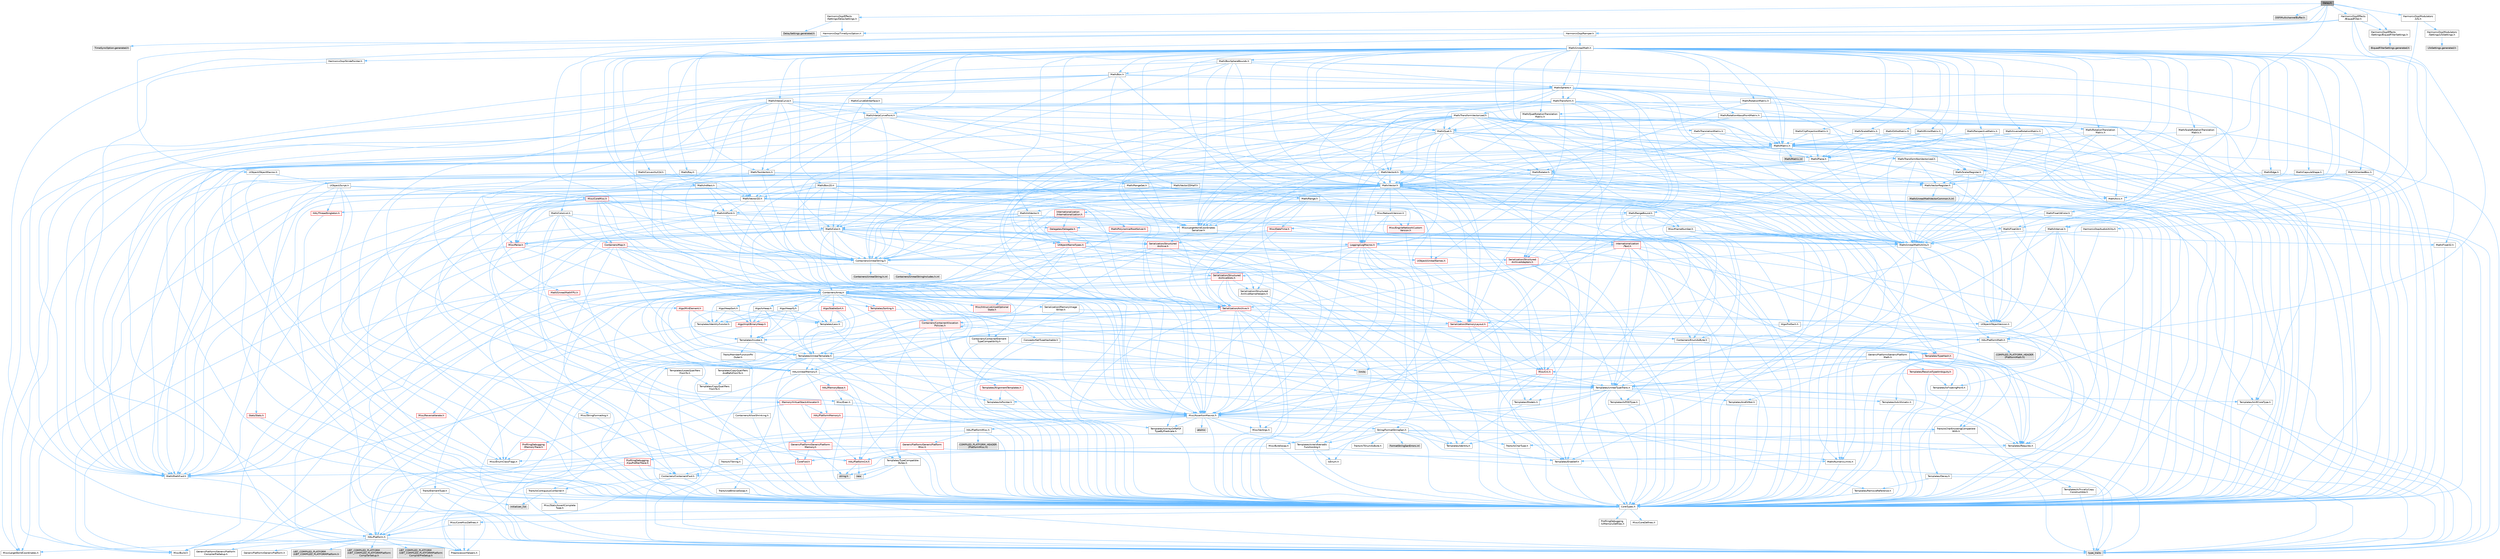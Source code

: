 digraph "Delay.h"
{
 // INTERACTIVE_SVG=YES
 // LATEX_PDF_SIZE
  bgcolor="transparent";
  edge [fontname=Helvetica,fontsize=10,labelfontname=Helvetica,labelfontsize=10];
  node [fontname=Helvetica,fontsize=10,shape=box,height=0.2,width=0.4];
  Node1 [id="Node000001",label="Delay.h",height=0.2,width=0.4,color="gray40", fillcolor="grey60", style="filled", fontcolor="black",tooltip=" "];
  Node1 -> Node2 [id="edge1_Node000001_Node000002",color="steelblue1",style="solid",tooltip=" "];
  Node2 [id="Node000002",label="Algo/ForEach.h",height=0.2,width=0.4,color="grey40", fillcolor="white", style="filled",URL="$d6/d8b/ForEach_8h.html",tooltip=" "];
  Node2 -> Node3 [id="edge2_Node000002_Node000003",color="steelblue1",style="solid",tooltip=" "];
  Node3 [id="Node000003",label="CoreTypes.h",height=0.2,width=0.4,color="grey40", fillcolor="white", style="filled",URL="$dc/dec/CoreTypes_8h.html",tooltip=" "];
  Node3 -> Node4 [id="edge3_Node000003_Node000004",color="steelblue1",style="solid",tooltip=" "];
  Node4 [id="Node000004",label="HAL/Platform.h",height=0.2,width=0.4,color="grey40", fillcolor="white", style="filled",URL="$d9/dd0/Platform_8h.html",tooltip=" "];
  Node4 -> Node5 [id="edge4_Node000004_Node000005",color="steelblue1",style="solid",tooltip=" "];
  Node5 [id="Node000005",label="Misc/Build.h",height=0.2,width=0.4,color="grey40", fillcolor="white", style="filled",URL="$d3/dbb/Build_8h.html",tooltip=" "];
  Node4 -> Node6 [id="edge5_Node000004_Node000006",color="steelblue1",style="solid",tooltip=" "];
  Node6 [id="Node000006",label="Misc/LargeWorldCoordinates.h",height=0.2,width=0.4,color="grey40", fillcolor="white", style="filled",URL="$d2/dcb/LargeWorldCoordinates_8h.html",tooltip=" "];
  Node4 -> Node7 [id="edge6_Node000004_Node000007",color="steelblue1",style="solid",tooltip=" "];
  Node7 [id="Node000007",label="type_traits",height=0.2,width=0.4,color="grey60", fillcolor="#E0E0E0", style="filled",tooltip=" "];
  Node4 -> Node8 [id="edge7_Node000004_Node000008",color="steelblue1",style="solid",tooltip=" "];
  Node8 [id="Node000008",label="PreprocessorHelpers.h",height=0.2,width=0.4,color="grey40", fillcolor="white", style="filled",URL="$db/ddb/PreprocessorHelpers_8h.html",tooltip=" "];
  Node4 -> Node9 [id="edge8_Node000004_Node000009",color="steelblue1",style="solid",tooltip=" "];
  Node9 [id="Node000009",label="UBT_COMPILED_PLATFORM\l/UBT_COMPILED_PLATFORMPlatform\lCompilerPreSetup.h",height=0.2,width=0.4,color="grey60", fillcolor="#E0E0E0", style="filled",tooltip=" "];
  Node4 -> Node10 [id="edge9_Node000004_Node000010",color="steelblue1",style="solid",tooltip=" "];
  Node10 [id="Node000010",label="GenericPlatform/GenericPlatform\lCompilerPreSetup.h",height=0.2,width=0.4,color="grey40", fillcolor="white", style="filled",URL="$d9/dc8/GenericPlatformCompilerPreSetup_8h.html",tooltip=" "];
  Node4 -> Node11 [id="edge10_Node000004_Node000011",color="steelblue1",style="solid",tooltip=" "];
  Node11 [id="Node000011",label="GenericPlatform/GenericPlatform.h",height=0.2,width=0.4,color="grey40", fillcolor="white", style="filled",URL="$d6/d84/GenericPlatform_8h.html",tooltip=" "];
  Node4 -> Node12 [id="edge11_Node000004_Node000012",color="steelblue1",style="solid",tooltip=" "];
  Node12 [id="Node000012",label="UBT_COMPILED_PLATFORM\l/UBT_COMPILED_PLATFORMPlatform.h",height=0.2,width=0.4,color="grey60", fillcolor="#E0E0E0", style="filled",tooltip=" "];
  Node4 -> Node13 [id="edge12_Node000004_Node000013",color="steelblue1",style="solid",tooltip=" "];
  Node13 [id="Node000013",label="UBT_COMPILED_PLATFORM\l/UBT_COMPILED_PLATFORMPlatform\lCompilerSetup.h",height=0.2,width=0.4,color="grey60", fillcolor="#E0E0E0", style="filled",tooltip=" "];
  Node3 -> Node14 [id="edge13_Node000003_Node000014",color="steelblue1",style="solid",tooltip=" "];
  Node14 [id="Node000014",label="ProfilingDebugging\l/UMemoryDefines.h",height=0.2,width=0.4,color="grey40", fillcolor="white", style="filled",URL="$d2/da2/UMemoryDefines_8h.html",tooltip=" "];
  Node3 -> Node15 [id="edge14_Node000003_Node000015",color="steelblue1",style="solid",tooltip=" "];
  Node15 [id="Node000015",label="Misc/CoreMiscDefines.h",height=0.2,width=0.4,color="grey40", fillcolor="white", style="filled",URL="$da/d38/CoreMiscDefines_8h.html",tooltip=" "];
  Node15 -> Node4 [id="edge15_Node000015_Node000004",color="steelblue1",style="solid",tooltip=" "];
  Node15 -> Node8 [id="edge16_Node000015_Node000008",color="steelblue1",style="solid",tooltip=" "];
  Node3 -> Node16 [id="edge17_Node000003_Node000016",color="steelblue1",style="solid",tooltip=" "];
  Node16 [id="Node000016",label="Misc/CoreDefines.h",height=0.2,width=0.4,color="grey40", fillcolor="white", style="filled",URL="$d3/dd2/CoreDefines_8h.html",tooltip=" "];
  Node2 -> Node17 [id="edge18_Node000002_Node000017",color="steelblue1",style="solid",tooltip=" "];
  Node17 [id="Node000017",label="Templates/Invoke.h",height=0.2,width=0.4,color="grey40", fillcolor="white", style="filled",URL="$d7/deb/Invoke_8h.html",tooltip=" "];
  Node17 -> Node3 [id="edge19_Node000017_Node000003",color="steelblue1",style="solid",tooltip=" "];
  Node17 -> Node18 [id="edge20_Node000017_Node000018",color="steelblue1",style="solid",tooltip=" "];
  Node18 [id="Node000018",label="Traits/MemberFunctionPtr\lOuter.h",height=0.2,width=0.4,color="grey40", fillcolor="white", style="filled",URL="$db/da7/MemberFunctionPtrOuter_8h.html",tooltip=" "];
  Node17 -> Node19 [id="edge21_Node000017_Node000019",color="steelblue1",style="solid",tooltip=" "];
  Node19 [id="Node000019",label="Templates/UnrealTemplate.h",height=0.2,width=0.4,color="grey40", fillcolor="white", style="filled",URL="$d4/d24/UnrealTemplate_8h.html",tooltip=" "];
  Node19 -> Node3 [id="edge22_Node000019_Node000003",color="steelblue1",style="solid",tooltip=" "];
  Node19 -> Node20 [id="edge23_Node000019_Node000020",color="steelblue1",style="solid",tooltip=" "];
  Node20 [id="Node000020",label="Templates/IsPointer.h",height=0.2,width=0.4,color="grey40", fillcolor="white", style="filled",URL="$d7/d05/IsPointer_8h.html",tooltip=" "];
  Node20 -> Node3 [id="edge24_Node000020_Node000003",color="steelblue1",style="solid",tooltip=" "];
  Node19 -> Node21 [id="edge25_Node000019_Node000021",color="steelblue1",style="solid",tooltip=" "];
  Node21 [id="Node000021",label="HAL/UnrealMemory.h",height=0.2,width=0.4,color="grey40", fillcolor="white", style="filled",URL="$d9/d96/UnrealMemory_8h.html",tooltip=" "];
  Node21 -> Node3 [id="edge26_Node000021_Node000003",color="steelblue1",style="solid",tooltip=" "];
  Node21 -> Node22 [id="edge27_Node000021_Node000022",color="steelblue1",style="solid",tooltip=" "];
  Node22 [id="Node000022",label="GenericPlatform/GenericPlatform\lMemory.h",height=0.2,width=0.4,color="red", fillcolor="#FFF0F0", style="filled",URL="$dd/d22/GenericPlatformMemory_8h.html",tooltip=" "];
  Node22 -> Node23 [id="edge28_Node000022_Node000023",color="steelblue1",style="solid",tooltip=" "];
  Node23 [id="Node000023",label="CoreFwd.h",height=0.2,width=0.4,color="red", fillcolor="#FFF0F0", style="filled",URL="$d1/d1e/CoreFwd_8h.html",tooltip=" "];
  Node23 -> Node3 [id="edge29_Node000023_Node000003",color="steelblue1",style="solid",tooltip=" "];
  Node23 -> Node24 [id="edge30_Node000023_Node000024",color="steelblue1",style="solid",tooltip=" "];
  Node24 [id="Node000024",label="Containers/ContainersFwd.h",height=0.2,width=0.4,color="grey40", fillcolor="white", style="filled",URL="$d4/d0a/ContainersFwd_8h.html",tooltip=" "];
  Node24 -> Node4 [id="edge31_Node000024_Node000004",color="steelblue1",style="solid",tooltip=" "];
  Node24 -> Node3 [id="edge32_Node000024_Node000003",color="steelblue1",style="solid",tooltip=" "];
  Node24 -> Node25 [id="edge33_Node000024_Node000025",color="steelblue1",style="solid",tooltip=" "];
  Node25 [id="Node000025",label="Traits/IsContiguousContainer.h",height=0.2,width=0.4,color="grey40", fillcolor="white", style="filled",URL="$d5/d3c/IsContiguousContainer_8h.html",tooltip=" "];
  Node25 -> Node3 [id="edge34_Node000025_Node000003",color="steelblue1",style="solid",tooltip=" "];
  Node25 -> Node26 [id="edge35_Node000025_Node000026",color="steelblue1",style="solid",tooltip=" "];
  Node26 [id="Node000026",label="Misc/StaticAssertComplete\lType.h",height=0.2,width=0.4,color="grey40", fillcolor="white", style="filled",URL="$d5/d4e/StaticAssertCompleteType_8h.html",tooltip=" "];
  Node25 -> Node27 [id="edge36_Node000025_Node000027",color="steelblue1",style="solid",tooltip=" "];
  Node27 [id="Node000027",label="initializer_list",height=0.2,width=0.4,color="grey60", fillcolor="#E0E0E0", style="filled",tooltip=" "];
  Node23 -> Node28 [id="edge37_Node000023_Node000028",color="steelblue1",style="solid",tooltip=" "];
  Node28 [id="Node000028",label="Math/MathFwd.h",height=0.2,width=0.4,color="grey40", fillcolor="white", style="filled",URL="$d2/d10/MathFwd_8h.html",tooltip=" "];
  Node28 -> Node4 [id="edge38_Node000028_Node000004",color="steelblue1",style="solid",tooltip=" "];
  Node22 -> Node3 [id="edge39_Node000022_Node000003",color="steelblue1",style="solid",tooltip=" "];
  Node22 -> Node32 [id="edge40_Node000022_Node000032",color="steelblue1",style="solid",tooltip=" "];
  Node32 [id="Node000032",label="string.h",height=0.2,width=0.4,color="grey60", fillcolor="#E0E0E0", style="filled",tooltip=" "];
  Node21 -> Node34 [id="edge41_Node000021_Node000034",color="steelblue1",style="solid",tooltip=" "];
  Node34 [id="Node000034",label="HAL/MemoryBase.h",height=0.2,width=0.4,color="red", fillcolor="#FFF0F0", style="filled",URL="$d6/d9f/MemoryBase_8h.html",tooltip=" "];
  Node34 -> Node3 [id="edge42_Node000034_Node000003",color="steelblue1",style="solid",tooltip=" "];
  Node34 -> Node38 [id="edge43_Node000034_Node000038",color="steelblue1",style="solid",tooltip=" "];
  Node38 [id="Node000038",label="HAL/PlatformCrt.h",height=0.2,width=0.4,color="red", fillcolor="#FFF0F0", style="filled",URL="$d8/d75/PlatformCrt_8h.html",tooltip=" "];
  Node38 -> Node39 [id="edge44_Node000038_Node000039",color="steelblue1",style="solid",tooltip=" "];
  Node39 [id="Node000039",label="new",height=0.2,width=0.4,color="grey60", fillcolor="#E0E0E0", style="filled",tooltip=" "];
  Node38 -> Node32 [id="edge45_Node000038_Node000032",color="steelblue1",style="solid",tooltip=" "];
  Node34 -> Node46 [id="edge46_Node000034_Node000046",color="steelblue1",style="solid",tooltip=" "];
  Node46 [id="Node000046",label="Misc/Exec.h",height=0.2,width=0.4,color="grey40", fillcolor="white", style="filled",URL="$de/ddb/Exec_8h.html",tooltip=" "];
  Node46 -> Node3 [id="edge47_Node000046_Node000003",color="steelblue1",style="solid",tooltip=" "];
  Node46 -> Node47 [id="edge48_Node000046_Node000047",color="steelblue1",style="solid",tooltip=" "];
  Node47 [id="Node000047",label="Misc/AssertionMacros.h",height=0.2,width=0.4,color="grey40", fillcolor="white", style="filled",URL="$d0/dfa/AssertionMacros_8h.html",tooltip=" "];
  Node47 -> Node3 [id="edge49_Node000047_Node000003",color="steelblue1",style="solid",tooltip=" "];
  Node47 -> Node4 [id="edge50_Node000047_Node000004",color="steelblue1",style="solid",tooltip=" "];
  Node47 -> Node48 [id="edge51_Node000047_Node000048",color="steelblue1",style="solid",tooltip=" "];
  Node48 [id="Node000048",label="HAL/PlatformMisc.h",height=0.2,width=0.4,color="grey40", fillcolor="white", style="filled",URL="$d0/df5/PlatformMisc_8h.html",tooltip=" "];
  Node48 -> Node3 [id="edge52_Node000048_Node000003",color="steelblue1",style="solid",tooltip=" "];
  Node48 -> Node49 [id="edge53_Node000048_Node000049",color="steelblue1",style="solid",tooltip=" "];
  Node49 [id="Node000049",label="GenericPlatform/GenericPlatform\lMisc.h",height=0.2,width=0.4,color="red", fillcolor="#FFF0F0", style="filled",URL="$db/d9a/GenericPlatformMisc_8h.html",tooltip=" "];
  Node49 -> Node23 [id="edge54_Node000049_Node000023",color="steelblue1",style="solid",tooltip=" "];
  Node49 -> Node3 [id="edge55_Node000049_Node000003",color="steelblue1",style="solid",tooltip=" "];
  Node49 -> Node38 [id="edge56_Node000049_Node000038",color="steelblue1",style="solid",tooltip=" "];
  Node49 -> Node53 [id="edge57_Node000049_Node000053",color="steelblue1",style="solid",tooltip=" "];
  Node53 [id="Node000053",label="Math/NumericLimits.h",height=0.2,width=0.4,color="grey40", fillcolor="white", style="filled",URL="$df/d1b/NumericLimits_8h.html",tooltip=" "];
  Node53 -> Node3 [id="edge58_Node000053_Node000003",color="steelblue1",style="solid",tooltip=" "];
  Node49 -> Node55 [id="edge59_Node000049_Node000055",color="steelblue1",style="solid",tooltip=" "];
  Node55 [id="Node000055",label="Misc/EnumClassFlags.h",height=0.2,width=0.4,color="grey40", fillcolor="white", style="filled",URL="$d8/de7/EnumClassFlags_8h.html",tooltip=" "];
  Node48 -> Node58 [id="edge60_Node000048_Node000058",color="steelblue1",style="solid",tooltip=" "];
  Node58 [id="Node000058",label="COMPILED_PLATFORM_HEADER\l(PlatformMisc.h)",height=0.2,width=0.4,color="grey60", fillcolor="#E0E0E0", style="filled",tooltip=" "];
  Node48 -> Node59 [id="edge61_Node000048_Node000059",color="steelblue1",style="solid",tooltip=" "];
  Node59 [id="Node000059",label="ProfilingDebugging\l/CpuProfilerTrace.h",height=0.2,width=0.4,color="red", fillcolor="#FFF0F0", style="filled",URL="$da/dcb/CpuProfilerTrace_8h.html",tooltip=" "];
  Node59 -> Node3 [id="edge62_Node000059_Node000003",color="steelblue1",style="solid",tooltip=" "];
  Node59 -> Node24 [id="edge63_Node000059_Node000024",color="steelblue1",style="solid",tooltip=" "];
  Node59 -> Node8 [id="edge64_Node000059_Node000008",color="steelblue1",style="solid",tooltip=" "];
  Node59 -> Node5 [id="edge65_Node000059_Node000005",color="steelblue1",style="solid",tooltip=" "];
  Node47 -> Node8 [id="edge66_Node000047_Node000008",color="steelblue1",style="solid",tooltip=" "];
  Node47 -> Node64 [id="edge67_Node000047_Node000064",color="steelblue1",style="solid",tooltip=" "];
  Node64 [id="Node000064",label="Templates/EnableIf.h",height=0.2,width=0.4,color="grey40", fillcolor="white", style="filled",URL="$d7/d60/EnableIf_8h.html",tooltip=" "];
  Node64 -> Node3 [id="edge68_Node000064_Node000003",color="steelblue1",style="solid",tooltip=" "];
  Node47 -> Node65 [id="edge69_Node000047_Node000065",color="steelblue1",style="solid",tooltip=" "];
  Node65 [id="Node000065",label="Templates/IsArrayOrRefOf\lTypeByPredicate.h",height=0.2,width=0.4,color="grey40", fillcolor="white", style="filled",URL="$d6/da1/IsArrayOrRefOfTypeByPredicate_8h.html",tooltip=" "];
  Node65 -> Node3 [id="edge70_Node000065_Node000003",color="steelblue1",style="solid",tooltip=" "];
  Node47 -> Node66 [id="edge71_Node000047_Node000066",color="steelblue1",style="solid",tooltip=" "];
  Node66 [id="Node000066",label="Templates/IsValidVariadic\lFunctionArg.h",height=0.2,width=0.4,color="grey40", fillcolor="white", style="filled",URL="$d0/dc8/IsValidVariadicFunctionArg_8h.html",tooltip=" "];
  Node66 -> Node3 [id="edge72_Node000066_Node000003",color="steelblue1",style="solid",tooltip=" "];
  Node66 -> Node67 [id="edge73_Node000066_Node000067",color="steelblue1",style="solid",tooltip=" "];
  Node67 [id="Node000067",label="IsEnum.h",height=0.2,width=0.4,color="grey40", fillcolor="white", style="filled",URL="$d4/de5/IsEnum_8h.html",tooltip=" "];
  Node66 -> Node7 [id="edge74_Node000066_Node000007",color="steelblue1",style="solid",tooltip=" "];
  Node47 -> Node68 [id="edge75_Node000047_Node000068",color="steelblue1",style="solid",tooltip=" "];
  Node68 [id="Node000068",label="Traits/IsCharEncodingCompatible\lWith.h",height=0.2,width=0.4,color="grey40", fillcolor="white", style="filled",URL="$df/dd1/IsCharEncodingCompatibleWith_8h.html",tooltip=" "];
  Node68 -> Node7 [id="edge76_Node000068_Node000007",color="steelblue1",style="solid",tooltip=" "];
  Node68 -> Node69 [id="edge77_Node000068_Node000069",color="steelblue1",style="solid",tooltip=" "];
  Node69 [id="Node000069",label="Traits/IsCharType.h",height=0.2,width=0.4,color="grey40", fillcolor="white", style="filled",URL="$db/d51/IsCharType_8h.html",tooltip=" "];
  Node69 -> Node3 [id="edge78_Node000069_Node000003",color="steelblue1",style="solid",tooltip=" "];
  Node47 -> Node70 [id="edge79_Node000047_Node000070",color="steelblue1",style="solid",tooltip=" "];
  Node70 [id="Node000070",label="Misc/VarArgs.h",height=0.2,width=0.4,color="grey40", fillcolor="white", style="filled",URL="$d5/d6f/VarArgs_8h.html",tooltip=" "];
  Node70 -> Node3 [id="edge80_Node000070_Node000003",color="steelblue1",style="solid",tooltip=" "];
  Node47 -> Node71 [id="edge81_Node000047_Node000071",color="steelblue1",style="solid",tooltip=" "];
  Node71 [id="Node000071",label="String/FormatStringSan.h",height=0.2,width=0.4,color="grey40", fillcolor="white", style="filled",URL="$d3/d8b/FormatStringSan_8h.html",tooltip=" "];
  Node71 -> Node7 [id="edge82_Node000071_Node000007",color="steelblue1",style="solid",tooltip=" "];
  Node71 -> Node3 [id="edge83_Node000071_Node000003",color="steelblue1",style="solid",tooltip=" "];
  Node71 -> Node72 [id="edge84_Node000071_Node000072",color="steelblue1",style="solid",tooltip=" "];
  Node72 [id="Node000072",label="Templates/Requires.h",height=0.2,width=0.4,color="grey40", fillcolor="white", style="filled",URL="$dc/d96/Requires_8h.html",tooltip=" "];
  Node72 -> Node64 [id="edge85_Node000072_Node000064",color="steelblue1",style="solid",tooltip=" "];
  Node72 -> Node7 [id="edge86_Node000072_Node000007",color="steelblue1",style="solid",tooltip=" "];
  Node71 -> Node73 [id="edge87_Node000071_Node000073",color="steelblue1",style="solid",tooltip=" "];
  Node73 [id="Node000073",label="Templates/Identity.h",height=0.2,width=0.4,color="grey40", fillcolor="white", style="filled",URL="$d0/dd5/Identity_8h.html",tooltip=" "];
  Node71 -> Node66 [id="edge88_Node000071_Node000066",color="steelblue1",style="solid",tooltip=" "];
  Node71 -> Node69 [id="edge89_Node000071_Node000069",color="steelblue1",style="solid",tooltip=" "];
  Node71 -> Node74 [id="edge90_Node000071_Node000074",color="steelblue1",style="solid",tooltip=" "];
  Node74 [id="Node000074",label="Traits/IsTEnumAsByte.h",height=0.2,width=0.4,color="grey40", fillcolor="white", style="filled",URL="$d1/de6/IsTEnumAsByte_8h.html",tooltip=" "];
  Node71 -> Node75 [id="edge91_Node000071_Node000075",color="steelblue1",style="solid",tooltip=" "];
  Node75 [id="Node000075",label="Traits/IsTString.h",height=0.2,width=0.4,color="grey40", fillcolor="white", style="filled",URL="$d0/df8/IsTString_8h.html",tooltip=" "];
  Node75 -> Node24 [id="edge92_Node000075_Node000024",color="steelblue1",style="solid",tooltip=" "];
  Node71 -> Node24 [id="edge93_Node000071_Node000024",color="steelblue1",style="solid",tooltip=" "];
  Node71 -> Node76 [id="edge94_Node000071_Node000076",color="steelblue1",style="solid",tooltip=" "];
  Node76 [id="Node000076",label="FormatStringSanErrors.inl",height=0.2,width=0.4,color="grey60", fillcolor="#E0E0E0", style="filled",tooltip=" "];
  Node47 -> Node77 [id="edge95_Node000047_Node000077",color="steelblue1",style="solid",tooltip=" "];
  Node77 [id="Node000077",label="atomic",height=0.2,width=0.4,color="grey60", fillcolor="#E0E0E0", style="filled",tooltip=" "];
  Node21 -> Node89 [id="edge96_Node000021_Node000089",color="steelblue1",style="solid",tooltip=" "];
  Node89 [id="Node000089",label="HAL/PlatformMemory.h",height=0.2,width=0.4,color="red", fillcolor="#FFF0F0", style="filled",URL="$de/d68/PlatformMemory_8h.html",tooltip=" "];
  Node89 -> Node3 [id="edge97_Node000089_Node000003",color="steelblue1",style="solid",tooltip=" "];
  Node89 -> Node22 [id="edge98_Node000089_Node000022",color="steelblue1",style="solid",tooltip=" "];
  Node21 -> Node91 [id="edge99_Node000021_Node000091",color="steelblue1",style="solid",tooltip=" "];
  Node91 [id="Node000091",label="ProfilingDebugging\l/MemoryTrace.h",height=0.2,width=0.4,color="red", fillcolor="#FFF0F0", style="filled",URL="$da/dd7/MemoryTrace_8h.html",tooltip=" "];
  Node91 -> Node4 [id="edge100_Node000091_Node000004",color="steelblue1",style="solid",tooltip=" "];
  Node91 -> Node55 [id="edge101_Node000091_Node000055",color="steelblue1",style="solid",tooltip=" "];
  Node21 -> Node20 [id="edge102_Node000021_Node000020",color="steelblue1",style="solid",tooltip=" "];
  Node19 -> Node92 [id="edge103_Node000019_Node000092",color="steelblue1",style="solid",tooltip=" "];
  Node92 [id="Node000092",label="Templates/CopyQualifiers\lAndRefsFromTo.h",height=0.2,width=0.4,color="grey40", fillcolor="white", style="filled",URL="$d3/db3/CopyQualifiersAndRefsFromTo_8h.html",tooltip=" "];
  Node92 -> Node93 [id="edge104_Node000092_Node000093",color="steelblue1",style="solid",tooltip=" "];
  Node93 [id="Node000093",label="Templates/CopyQualifiers\lFromTo.h",height=0.2,width=0.4,color="grey40", fillcolor="white", style="filled",URL="$d5/db4/CopyQualifiersFromTo_8h.html",tooltip=" "];
  Node19 -> Node94 [id="edge105_Node000019_Node000094",color="steelblue1",style="solid",tooltip=" "];
  Node94 [id="Node000094",label="Templates/UnrealTypeTraits.h",height=0.2,width=0.4,color="grey40", fillcolor="white", style="filled",URL="$d2/d2d/UnrealTypeTraits_8h.html",tooltip=" "];
  Node94 -> Node3 [id="edge106_Node000094_Node000003",color="steelblue1",style="solid",tooltip=" "];
  Node94 -> Node20 [id="edge107_Node000094_Node000020",color="steelblue1",style="solid",tooltip=" "];
  Node94 -> Node47 [id="edge108_Node000094_Node000047",color="steelblue1",style="solid",tooltip=" "];
  Node94 -> Node85 [id="edge109_Node000094_Node000085",color="steelblue1",style="solid",tooltip=" "];
  Node85 [id="Node000085",label="Templates/AndOrNot.h",height=0.2,width=0.4,color="grey40", fillcolor="white", style="filled",URL="$db/d0a/AndOrNot_8h.html",tooltip=" "];
  Node85 -> Node3 [id="edge110_Node000085_Node000003",color="steelblue1",style="solid",tooltip=" "];
  Node94 -> Node64 [id="edge111_Node000094_Node000064",color="steelblue1",style="solid",tooltip=" "];
  Node94 -> Node95 [id="edge112_Node000094_Node000095",color="steelblue1",style="solid",tooltip=" "];
  Node95 [id="Node000095",label="Templates/IsArithmetic.h",height=0.2,width=0.4,color="grey40", fillcolor="white", style="filled",URL="$d2/d5d/IsArithmetic_8h.html",tooltip=" "];
  Node95 -> Node3 [id="edge113_Node000095_Node000003",color="steelblue1",style="solid",tooltip=" "];
  Node94 -> Node67 [id="edge114_Node000094_Node000067",color="steelblue1",style="solid",tooltip=" "];
  Node94 -> Node96 [id="edge115_Node000094_Node000096",color="steelblue1",style="solid",tooltip=" "];
  Node96 [id="Node000096",label="Templates/Models.h",height=0.2,width=0.4,color="grey40", fillcolor="white", style="filled",URL="$d3/d0c/Models_8h.html",tooltip=" "];
  Node96 -> Node73 [id="edge116_Node000096_Node000073",color="steelblue1",style="solid",tooltip=" "];
  Node94 -> Node97 [id="edge117_Node000094_Node000097",color="steelblue1",style="solid",tooltip=" "];
  Node97 [id="Node000097",label="Templates/IsPODType.h",height=0.2,width=0.4,color="grey40", fillcolor="white", style="filled",URL="$d7/db1/IsPODType_8h.html",tooltip=" "];
  Node97 -> Node3 [id="edge118_Node000097_Node000003",color="steelblue1",style="solid",tooltip=" "];
  Node94 -> Node98 [id="edge119_Node000094_Node000098",color="steelblue1",style="solid",tooltip=" "];
  Node98 [id="Node000098",label="Templates/IsUECoreType.h",height=0.2,width=0.4,color="grey40", fillcolor="white", style="filled",URL="$d1/db8/IsUECoreType_8h.html",tooltip=" "];
  Node98 -> Node3 [id="edge120_Node000098_Node000003",color="steelblue1",style="solid",tooltip=" "];
  Node98 -> Node7 [id="edge121_Node000098_Node000007",color="steelblue1",style="solid",tooltip=" "];
  Node94 -> Node86 [id="edge122_Node000094_Node000086",color="steelblue1",style="solid",tooltip=" "];
  Node86 [id="Node000086",label="Templates/IsTriviallyCopy\lConstructible.h",height=0.2,width=0.4,color="grey40", fillcolor="white", style="filled",URL="$d3/d78/IsTriviallyCopyConstructible_8h.html",tooltip=" "];
  Node86 -> Node3 [id="edge123_Node000086_Node000003",color="steelblue1",style="solid",tooltip=" "];
  Node86 -> Node7 [id="edge124_Node000086_Node000007",color="steelblue1",style="solid",tooltip=" "];
  Node19 -> Node99 [id="edge125_Node000019_Node000099",color="steelblue1",style="solid",tooltip=" "];
  Node99 [id="Node000099",label="Templates/RemoveReference.h",height=0.2,width=0.4,color="grey40", fillcolor="white", style="filled",URL="$da/dbe/RemoveReference_8h.html",tooltip=" "];
  Node99 -> Node3 [id="edge126_Node000099_Node000003",color="steelblue1",style="solid",tooltip=" "];
  Node19 -> Node72 [id="edge127_Node000019_Node000072",color="steelblue1",style="solid",tooltip=" "];
  Node19 -> Node100 [id="edge128_Node000019_Node000100",color="steelblue1",style="solid",tooltip=" "];
  Node100 [id="Node000100",label="Templates/TypeCompatible\lBytes.h",height=0.2,width=0.4,color="grey40", fillcolor="white", style="filled",URL="$df/d0a/TypeCompatibleBytes_8h.html",tooltip=" "];
  Node100 -> Node3 [id="edge129_Node000100_Node000003",color="steelblue1",style="solid",tooltip=" "];
  Node100 -> Node32 [id="edge130_Node000100_Node000032",color="steelblue1",style="solid",tooltip=" "];
  Node100 -> Node39 [id="edge131_Node000100_Node000039",color="steelblue1",style="solid",tooltip=" "];
  Node100 -> Node7 [id="edge132_Node000100_Node000007",color="steelblue1",style="solid",tooltip=" "];
  Node19 -> Node73 [id="edge133_Node000019_Node000073",color="steelblue1",style="solid",tooltip=" "];
  Node19 -> Node25 [id="edge134_Node000019_Node000025",color="steelblue1",style="solid",tooltip=" "];
  Node19 -> Node101 [id="edge135_Node000019_Node000101",color="steelblue1",style="solid",tooltip=" "];
  Node101 [id="Node000101",label="Traits/UseBitwiseSwap.h",height=0.2,width=0.4,color="grey40", fillcolor="white", style="filled",URL="$db/df3/UseBitwiseSwap_8h.html",tooltip=" "];
  Node101 -> Node3 [id="edge136_Node000101_Node000003",color="steelblue1",style="solid",tooltip=" "];
  Node101 -> Node7 [id="edge137_Node000101_Node000007",color="steelblue1",style="solid",tooltip=" "];
  Node19 -> Node7 [id="edge138_Node000019_Node000007",color="steelblue1",style="solid",tooltip=" "];
  Node17 -> Node7 [id="edge139_Node000017_Node000007",color="steelblue1",style="solid",tooltip=" "];
  Node1 -> Node102 [id="edge140_Node000001_Node000102",color="steelblue1",style="solid",tooltip=" "];
  Node102 [id="Node000102",label="DSP/MultichannelBuffer.h",height=0.2,width=0.4,color="grey60", fillcolor="#E0E0E0", style="filled",tooltip=" "];
  Node1 -> Node103 [id="edge141_Node000001_Node000103",color="steelblue1",style="solid",tooltip=" "];
  Node103 [id="Node000103",label="HarmonixDsp/Ramper.h",height=0.2,width=0.4,color="grey40", fillcolor="white", style="filled",URL="$d3/d8f/Ramper_8h.html",tooltip=" "];
  Node103 -> Node4 [id="edge142_Node000103_Node000004",color="steelblue1",style="solid",tooltip=" "];
  Node103 -> Node104 [id="edge143_Node000103_Node000104",color="steelblue1",style="solid",tooltip=" "];
  Node104 [id="Node000104",label="Math/UnrealMath.h",height=0.2,width=0.4,color="grey40", fillcolor="white", style="filled",URL="$d8/db2/UnrealMath_8h.html",tooltip=" "];
  Node104 -> Node105 [id="edge144_Node000104_Node000105",color="steelblue1",style="solid",tooltip=" "];
  Node105 [id="Node000105",label="Math/Axis.h",height=0.2,width=0.4,color="grey40", fillcolor="white", style="filled",URL="$dd/dbb/Axis_8h.html",tooltip=" "];
  Node105 -> Node3 [id="edge145_Node000105_Node000003",color="steelblue1",style="solid",tooltip=" "];
  Node104 -> Node106 [id="edge146_Node000104_Node000106",color="steelblue1",style="solid",tooltip=" "];
  Node106 [id="Node000106",label="Math/Box.h",height=0.2,width=0.4,color="grey40", fillcolor="white", style="filled",URL="$de/d0f/Box_8h.html",tooltip=" "];
  Node106 -> Node3 [id="edge147_Node000106_Node000003",color="steelblue1",style="solid",tooltip=" "];
  Node106 -> Node47 [id="edge148_Node000106_Node000047",color="steelblue1",style="solid",tooltip=" "];
  Node106 -> Node28 [id="edge149_Node000106_Node000028",color="steelblue1",style="solid",tooltip=" "];
  Node106 -> Node107 [id="edge150_Node000106_Node000107",color="steelblue1",style="solid",tooltip=" "];
  Node107 [id="Node000107",label="Math/UnrealMathUtility.h",height=0.2,width=0.4,color="grey40", fillcolor="white", style="filled",URL="$db/db8/UnrealMathUtility_8h.html",tooltip=" "];
  Node107 -> Node3 [id="edge151_Node000107_Node000003",color="steelblue1",style="solid",tooltip=" "];
  Node107 -> Node47 [id="edge152_Node000107_Node000047",color="steelblue1",style="solid",tooltip=" "];
  Node107 -> Node108 [id="edge153_Node000107_Node000108",color="steelblue1",style="solid",tooltip=" "];
  Node108 [id="Node000108",label="HAL/PlatformMath.h",height=0.2,width=0.4,color="grey40", fillcolor="white", style="filled",URL="$dc/d53/PlatformMath_8h.html",tooltip=" "];
  Node108 -> Node3 [id="edge154_Node000108_Node000003",color="steelblue1",style="solid",tooltip=" "];
  Node108 -> Node109 [id="edge155_Node000108_Node000109",color="steelblue1",style="solid",tooltip=" "];
  Node109 [id="Node000109",label="GenericPlatform/GenericPlatform\lMath.h",height=0.2,width=0.4,color="grey40", fillcolor="white", style="filled",URL="$d5/d79/GenericPlatformMath_8h.html",tooltip=" "];
  Node109 -> Node3 [id="edge156_Node000109_Node000003",color="steelblue1",style="solid",tooltip=" "];
  Node109 -> Node24 [id="edge157_Node000109_Node000024",color="steelblue1",style="solid",tooltip=" "];
  Node109 -> Node38 [id="edge158_Node000109_Node000038",color="steelblue1",style="solid",tooltip=" "];
  Node109 -> Node85 [id="edge159_Node000109_Node000085",color="steelblue1",style="solid",tooltip=" "];
  Node109 -> Node110 [id="edge160_Node000109_Node000110",color="steelblue1",style="solid",tooltip=" "];
  Node110 [id="Node000110",label="Templates/Decay.h",height=0.2,width=0.4,color="grey40", fillcolor="white", style="filled",URL="$dd/d0f/Decay_8h.html",tooltip=" "];
  Node110 -> Node3 [id="edge161_Node000110_Node000003",color="steelblue1",style="solid",tooltip=" "];
  Node110 -> Node99 [id="edge162_Node000110_Node000099",color="steelblue1",style="solid",tooltip=" "];
  Node110 -> Node7 [id="edge163_Node000110_Node000007",color="steelblue1",style="solid",tooltip=" "];
  Node109 -> Node111 [id="edge164_Node000109_Node000111",color="steelblue1",style="solid",tooltip=" "];
  Node111 [id="Node000111",label="Templates/IsFloatingPoint.h",height=0.2,width=0.4,color="grey40", fillcolor="white", style="filled",URL="$d3/d11/IsFloatingPoint_8h.html",tooltip=" "];
  Node111 -> Node3 [id="edge165_Node000111_Node000003",color="steelblue1",style="solid",tooltip=" "];
  Node109 -> Node94 [id="edge166_Node000109_Node000094",color="steelblue1",style="solid",tooltip=" "];
  Node109 -> Node72 [id="edge167_Node000109_Node000072",color="steelblue1",style="solid",tooltip=" "];
  Node109 -> Node112 [id="edge168_Node000109_Node000112",color="steelblue1",style="solid",tooltip=" "];
  Node112 [id="Node000112",label="Templates/ResolveTypeAmbiguity.h",height=0.2,width=0.4,color="red", fillcolor="#FFF0F0", style="filled",URL="$df/d1f/ResolveTypeAmbiguity_8h.html",tooltip=" "];
  Node112 -> Node3 [id="edge169_Node000112_Node000003",color="steelblue1",style="solid",tooltip=" "];
  Node112 -> Node111 [id="edge170_Node000112_Node000111",color="steelblue1",style="solid",tooltip=" "];
  Node112 -> Node94 [id="edge171_Node000112_Node000094",color="steelblue1",style="solid",tooltip=" "];
  Node112 -> Node72 [id="edge172_Node000112_Node000072",color="steelblue1",style="solid",tooltip=" "];
  Node109 -> Node100 [id="edge173_Node000109_Node000100",color="steelblue1",style="solid",tooltip=" "];
  Node109 -> Node114 [id="edge174_Node000109_Node000114",color="steelblue1",style="solid",tooltip=" "];
  Node114 [id="Node000114",label="limits",height=0.2,width=0.4,color="grey60", fillcolor="#E0E0E0", style="filled",tooltip=" "];
  Node109 -> Node7 [id="edge175_Node000109_Node000007",color="steelblue1",style="solid",tooltip=" "];
  Node108 -> Node115 [id="edge176_Node000108_Node000115",color="steelblue1",style="solid",tooltip=" "];
  Node115 [id="Node000115",label="COMPILED_PLATFORM_HEADER\l(PlatformMath.h)",height=0.2,width=0.4,color="grey60", fillcolor="#E0E0E0", style="filled",tooltip=" "];
  Node107 -> Node28 [id="edge177_Node000107_Node000028",color="steelblue1",style="solid",tooltip=" "];
  Node107 -> Node73 [id="edge178_Node000107_Node000073",color="steelblue1",style="solid",tooltip=" "];
  Node107 -> Node72 [id="edge179_Node000107_Node000072",color="steelblue1",style="solid",tooltip=" "];
  Node106 -> Node116 [id="edge180_Node000106_Node000116",color="steelblue1",style="solid",tooltip=" "];
  Node116 [id="Node000116",label="Containers/UnrealString.h",height=0.2,width=0.4,color="grey40", fillcolor="white", style="filled",URL="$d5/dba/UnrealString_8h.html",tooltip=" "];
  Node116 -> Node117 [id="edge181_Node000116_Node000117",color="steelblue1",style="solid",tooltip=" "];
  Node117 [id="Node000117",label="Containers/UnrealStringIncludes.h.inl",height=0.2,width=0.4,color="grey60", fillcolor="#E0E0E0", style="filled",tooltip=" "];
  Node116 -> Node118 [id="edge182_Node000116_Node000118",color="steelblue1",style="solid",tooltip=" "];
  Node118 [id="Node000118",label="Containers/UnrealString.h.inl",height=0.2,width=0.4,color="grey60", fillcolor="#E0E0E0", style="filled",tooltip=" "];
  Node116 -> Node119 [id="edge183_Node000116_Node000119",color="steelblue1",style="solid",tooltip=" "];
  Node119 [id="Node000119",label="Misc/StringFormatArg.h",height=0.2,width=0.4,color="grey40", fillcolor="white", style="filled",URL="$d2/d16/StringFormatArg_8h.html",tooltip=" "];
  Node119 -> Node24 [id="edge184_Node000119_Node000024",color="steelblue1",style="solid",tooltip=" "];
  Node106 -> Node120 [id="edge185_Node000106_Node000120",color="steelblue1",style="solid",tooltip=" "];
  Node120 [id="Node000120",label="Math/Vector.h",height=0.2,width=0.4,color="grey40", fillcolor="white", style="filled",URL="$d6/dbe/Vector_8h.html",tooltip=" "];
  Node120 -> Node3 [id="edge186_Node000120_Node000003",color="steelblue1",style="solid",tooltip=" "];
  Node120 -> Node47 [id="edge187_Node000120_Node000047",color="steelblue1",style="solid",tooltip=" "];
  Node120 -> Node28 [id="edge188_Node000120_Node000028",color="steelblue1",style="solid",tooltip=" "];
  Node120 -> Node53 [id="edge189_Node000120_Node000053",color="steelblue1",style="solid",tooltip=" "];
  Node120 -> Node121 [id="edge190_Node000120_Node000121",color="steelblue1",style="solid",tooltip=" "];
  Node121 [id="Node000121",label="Misc/Crc.h",height=0.2,width=0.4,color="red", fillcolor="#FFF0F0", style="filled",URL="$d4/dd2/Crc_8h.html",tooltip=" "];
  Node121 -> Node3 [id="edge191_Node000121_Node000003",color="steelblue1",style="solid",tooltip=" "];
  Node121 -> Node47 [id="edge192_Node000121_Node000047",color="steelblue1",style="solid",tooltip=" "];
  Node121 -> Node94 [id="edge193_Node000121_Node000094",color="steelblue1",style="solid",tooltip=" "];
  Node121 -> Node69 [id="edge194_Node000121_Node000069",color="steelblue1",style="solid",tooltip=" "];
  Node120 -> Node107 [id="edge195_Node000120_Node000107",color="steelblue1",style="solid",tooltip=" "];
  Node120 -> Node116 [id="edge196_Node000120_Node000116",color="steelblue1",style="solid",tooltip=" "];
  Node120 -> Node126 [id="edge197_Node000120_Node000126",color="steelblue1",style="solid",tooltip=" "];
  Node126 [id="Node000126",label="Misc/Parse.h",height=0.2,width=0.4,color="red", fillcolor="#FFF0F0", style="filled",URL="$dc/d71/Parse_8h.html",tooltip=" "];
  Node126 -> Node116 [id="edge198_Node000126_Node000116",color="steelblue1",style="solid",tooltip=" "];
  Node126 -> Node3 [id="edge199_Node000126_Node000003",color="steelblue1",style="solid",tooltip=" "];
  Node126 -> Node38 [id="edge200_Node000126_Node000038",color="steelblue1",style="solid",tooltip=" "];
  Node126 -> Node5 [id="edge201_Node000126_Node000005",color="steelblue1",style="solid",tooltip=" "];
  Node126 -> Node55 [id="edge202_Node000126_Node000055",color="steelblue1",style="solid",tooltip=" "];
  Node120 -> Node131 [id="edge203_Node000120_Node000131",color="steelblue1",style="solid",tooltip=" "];
  Node131 [id="Node000131",label="Misc/LargeWorldCoordinates\lSerializer.h",height=0.2,width=0.4,color="grey40", fillcolor="white", style="filled",URL="$d7/df9/LargeWorldCoordinatesSerializer_8h.html",tooltip=" "];
  Node131 -> Node132 [id="edge204_Node000131_Node000132",color="steelblue1",style="solid",tooltip=" "];
  Node132 [id="Node000132",label="UObject/NameTypes.h",height=0.2,width=0.4,color="red", fillcolor="#FFF0F0", style="filled",URL="$d6/d35/NameTypes_8h.html",tooltip=" "];
  Node132 -> Node3 [id="edge205_Node000132_Node000003",color="steelblue1",style="solid",tooltip=" "];
  Node132 -> Node47 [id="edge206_Node000132_Node000047",color="steelblue1",style="solid",tooltip=" "];
  Node132 -> Node21 [id="edge207_Node000132_Node000021",color="steelblue1",style="solid",tooltip=" "];
  Node132 -> Node94 [id="edge208_Node000132_Node000094",color="steelblue1",style="solid",tooltip=" "];
  Node132 -> Node19 [id="edge209_Node000132_Node000019",color="steelblue1",style="solid",tooltip=" "];
  Node132 -> Node116 [id="edge210_Node000132_Node000116",color="steelblue1",style="solid",tooltip=" "];
  Node132 -> Node183 [id="edge211_Node000132_Node000183",color="steelblue1",style="solid",tooltip=" "];
  Node183 [id="Node000183",label="UObject/UnrealNames.h",height=0.2,width=0.4,color="red", fillcolor="#FFF0F0", style="filled",URL="$d8/db1/UnrealNames_8h.html",tooltip=" "];
  Node183 -> Node3 [id="edge212_Node000183_Node000003",color="steelblue1",style="solid",tooltip=" "];
  Node132 -> Node157 [id="edge213_Node000132_Node000157",color="steelblue1",style="solid",tooltip=" "];
  Node157 [id="Node000157",label="Serialization/MemoryLayout.h",height=0.2,width=0.4,color="red", fillcolor="#FFF0F0", style="filled",URL="$d7/d66/MemoryLayout_8h.html",tooltip=" "];
  Node157 -> Node160 [id="edge214_Node000157_Node000160",color="steelblue1",style="solid",tooltip=" "];
  Node160 [id="Node000160",label="Containers/EnumAsByte.h",height=0.2,width=0.4,color="grey40", fillcolor="white", style="filled",URL="$d6/d9a/EnumAsByte_8h.html",tooltip=" "];
  Node160 -> Node3 [id="edge215_Node000160_Node000003",color="steelblue1",style="solid",tooltip=" "];
  Node160 -> Node97 [id="edge216_Node000160_Node000097",color="steelblue1",style="solid",tooltip=" "];
  Node160 -> Node161 [id="edge217_Node000160_Node000161",color="steelblue1",style="solid",tooltip=" "];
  Node161 [id="Node000161",label="Templates/TypeHash.h",height=0.2,width=0.4,color="red", fillcolor="#FFF0F0", style="filled",URL="$d1/d62/TypeHash_8h.html",tooltip=" "];
  Node161 -> Node3 [id="edge218_Node000161_Node000003",color="steelblue1",style="solid",tooltip=" "];
  Node161 -> Node72 [id="edge219_Node000161_Node000072",color="steelblue1",style="solid",tooltip=" "];
  Node161 -> Node121 [id="edge220_Node000161_Node000121",color="steelblue1",style="solid",tooltip=" "];
  Node161 -> Node7 [id="edge221_Node000161_Node000007",color="steelblue1",style="solid",tooltip=" "];
  Node157 -> Node21 [id="edge222_Node000157_Node000021",color="steelblue1",style="solid",tooltip=" "];
  Node157 -> Node64 [id="edge223_Node000157_Node000064",color="steelblue1",style="solid",tooltip=" "];
  Node157 -> Node96 [id="edge224_Node000157_Node000096",color="steelblue1",style="solid",tooltip=" "];
  Node157 -> Node19 [id="edge225_Node000157_Node000019",color="steelblue1",style="solid",tooltip=" "];
  Node132 -> Node128 [id="edge226_Node000132_Node000128",color="steelblue1",style="solid",tooltip=" "];
  Node128 [id="Node000128",label="Misc/IntrusiveUnsetOptional\lState.h",height=0.2,width=0.4,color="red", fillcolor="#FFF0F0", style="filled",URL="$d2/d0a/IntrusiveUnsetOptionalState_8h.html",tooltip=" "];
  Node131 -> Node155 [id="edge227_Node000131_Node000155",color="steelblue1",style="solid",tooltip=" "];
  Node155 [id="Node000155",label="UObject/ObjectVersion.h",height=0.2,width=0.4,color="grey40", fillcolor="white", style="filled",URL="$da/d63/ObjectVersion_8h.html",tooltip=" "];
  Node155 -> Node3 [id="edge228_Node000155_Node000003",color="steelblue1",style="solid",tooltip=" "];
  Node131 -> Node191 [id="edge229_Node000131_Node000191",color="steelblue1",style="solid",tooltip=" "];
  Node191 [id="Node000191",label="Serialization/Structured\lArchive.h",height=0.2,width=0.4,color="red", fillcolor="#FFF0F0", style="filled",URL="$d9/d1e/StructuredArchive_8h.html",tooltip=" "];
  Node191 -> Node141 [id="edge230_Node000191_Node000141",color="steelblue1",style="solid",tooltip=" "];
  Node141 [id="Node000141",label="Containers/Array.h",height=0.2,width=0.4,color="grey40", fillcolor="white", style="filled",URL="$df/dd0/Array_8h.html",tooltip=" "];
  Node141 -> Node3 [id="edge231_Node000141_Node000003",color="steelblue1",style="solid",tooltip=" "];
  Node141 -> Node47 [id="edge232_Node000141_Node000047",color="steelblue1",style="solid",tooltip=" "];
  Node141 -> Node128 [id="edge233_Node000141_Node000128",color="steelblue1",style="solid",tooltip=" "];
  Node141 -> Node142 [id="edge234_Node000141_Node000142",color="steelblue1",style="solid",tooltip=" "];
  Node142 [id="Node000142",label="Misc/ReverseIterate.h",height=0.2,width=0.4,color="red", fillcolor="#FFF0F0", style="filled",URL="$db/de3/ReverseIterate_8h.html",tooltip=" "];
  Node142 -> Node4 [id="edge235_Node000142_Node000004",color="steelblue1",style="solid",tooltip=" "];
  Node141 -> Node21 [id="edge236_Node000141_Node000021",color="steelblue1",style="solid",tooltip=" "];
  Node141 -> Node94 [id="edge237_Node000141_Node000094",color="steelblue1",style="solid",tooltip=" "];
  Node141 -> Node19 [id="edge238_Node000141_Node000019",color="steelblue1",style="solid",tooltip=" "];
  Node141 -> Node144 [id="edge239_Node000141_Node000144",color="steelblue1",style="solid",tooltip=" "];
  Node144 [id="Node000144",label="Containers/AllowShrinking.h",height=0.2,width=0.4,color="grey40", fillcolor="white", style="filled",URL="$d7/d1a/AllowShrinking_8h.html",tooltip=" "];
  Node144 -> Node3 [id="edge240_Node000144_Node000003",color="steelblue1",style="solid",tooltip=" "];
  Node141 -> Node137 [id="edge241_Node000141_Node000137",color="steelblue1",style="solid",tooltip=" "];
  Node137 [id="Node000137",label="Containers/ContainerAllocation\lPolicies.h",height=0.2,width=0.4,color="red", fillcolor="#FFF0F0", style="filled",URL="$d7/dff/ContainerAllocationPolicies_8h.html",tooltip=" "];
  Node137 -> Node3 [id="edge242_Node000137_Node000003",color="steelblue1",style="solid",tooltip=" "];
  Node137 -> Node137 [id="edge243_Node000137_Node000137",color="steelblue1",style="solid",tooltip=" "];
  Node137 -> Node108 [id="edge244_Node000137_Node000108",color="steelblue1",style="solid",tooltip=" "];
  Node137 -> Node21 [id="edge245_Node000137_Node000021",color="steelblue1",style="solid",tooltip=" "];
  Node137 -> Node53 [id="edge246_Node000137_Node000053",color="steelblue1",style="solid",tooltip=" "];
  Node137 -> Node47 [id="edge247_Node000137_Node000047",color="steelblue1",style="solid",tooltip=" "];
  Node137 -> Node100 [id="edge248_Node000137_Node000100",color="steelblue1",style="solid",tooltip=" "];
  Node137 -> Node7 [id="edge249_Node000137_Node000007",color="steelblue1",style="solid",tooltip=" "];
  Node141 -> Node145 [id="edge250_Node000141_Node000145",color="steelblue1",style="solid",tooltip=" "];
  Node145 [id="Node000145",label="Containers/ContainerElement\lTypeCompatibility.h",height=0.2,width=0.4,color="grey40", fillcolor="white", style="filled",URL="$df/ddf/ContainerElementTypeCompatibility_8h.html",tooltip=" "];
  Node145 -> Node3 [id="edge251_Node000145_Node000003",color="steelblue1",style="solid",tooltip=" "];
  Node145 -> Node94 [id="edge252_Node000145_Node000094",color="steelblue1",style="solid",tooltip=" "];
  Node141 -> Node146 [id="edge253_Node000141_Node000146",color="steelblue1",style="solid",tooltip=" "];
  Node146 [id="Node000146",label="Serialization/Archive.h",height=0.2,width=0.4,color="red", fillcolor="#FFF0F0", style="filled",URL="$d7/d3b/Archive_8h.html",tooltip=" "];
  Node146 -> Node23 [id="edge254_Node000146_Node000023",color="steelblue1",style="solid",tooltip=" "];
  Node146 -> Node3 [id="edge255_Node000146_Node000003",color="steelblue1",style="solid",tooltip=" "];
  Node146 -> Node28 [id="edge256_Node000146_Node000028",color="steelblue1",style="solid",tooltip=" "];
  Node146 -> Node47 [id="edge257_Node000146_Node000047",color="steelblue1",style="solid",tooltip=" "];
  Node146 -> Node5 [id="edge258_Node000146_Node000005",color="steelblue1",style="solid",tooltip=" "];
  Node146 -> Node70 [id="edge259_Node000146_Node000070",color="steelblue1",style="solid",tooltip=" "];
  Node146 -> Node64 [id="edge260_Node000146_Node000064",color="steelblue1",style="solid",tooltip=" "];
  Node146 -> Node65 [id="edge261_Node000146_Node000065",color="steelblue1",style="solid",tooltip=" "];
  Node146 -> Node66 [id="edge262_Node000146_Node000066",color="steelblue1",style="solid",tooltip=" "];
  Node146 -> Node19 [id="edge263_Node000146_Node000019",color="steelblue1",style="solid",tooltip=" "];
  Node146 -> Node68 [id="edge264_Node000146_Node000068",color="steelblue1",style="solid",tooltip=" "];
  Node146 -> Node155 [id="edge265_Node000146_Node000155",color="steelblue1",style="solid",tooltip=" "];
  Node141 -> Node156 [id="edge266_Node000141_Node000156",color="steelblue1",style="solid",tooltip=" "];
  Node156 [id="Node000156",label="Serialization/MemoryImage\lWriter.h",height=0.2,width=0.4,color="grey40", fillcolor="white", style="filled",URL="$d0/d08/MemoryImageWriter_8h.html",tooltip=" "];
  Node156 -> Node3 [id="edge267_Node000156_Node000003",color="steelblue1",style="solid",tooltip=" "];
  Node156 -> Node157 [id="edge268_Node000156_Node000157",color="steelblue1",style="solid",tooltip=" "];
  Node141 -> Node165 [id="edge269_Node000141_Node000165",color="steelblue1",style="solid",tooltip=" "];
  Node165 [id="Node000165",label="Algo/Heapify.h",height=0.2,width=0.4,color="grey40", fillcolor="white", style="filled",URL="$d0/d2a/Heapify_8h.html",tooltip=" "];
  Node165 -> Node166 [id="edge270_Node000165_Node000166",color="steelblue1",style="solid",tooltip=" "];
  Node166 [id="Node000166",label="Algo/Impl/BinaryHeap.h",height=0.2,width=0.4,color="red", fillcolor="#FFF0F0", style="filled",URL="$d7/da3/Algo_2Impl_2BinaryHeap_8h.html",tooltip=" "];
  Node166 -> Node17 [id="edge271_Node000166_Node000017",color="steelblue1",style="solid",tooltip=" "];
  Node166 -> Node7 [id="edge272_Node000166_Node000007",color="steelblue1",style="solid",tooltip=" "];
  Node165 -> Node169 [id="edge273_Node000165_Node000169",color="steelblue1",style="solid",tooltip=" "];
  Node169 [id="Node000169",label="Templates/IdentityFunctor.h",height=0.2,width=0.4,color="grey40", fillcolor="white", style="filled",URL="$d7/d2e/IdentityFunctor_8h.html",tooltip=" "];
  Node169 -> Node4 [id="edge274_Node000169_Node000004",color="steelblue1",style="solid",tooltip=" "];
  Node165 -> Node17 [id="edge275_Node000165_Node000017",color="steelblue1",style="solid",tooltip=" "];
  Node165 -> Node170 [id="edge276_Node000165_Node000170",color="steelblue1",style="solid",tooltip=" "];
  Node170 [id="Node000170",label="Templates/Less.h",height=0.2,width=0.4,color="grey40", fillcolor="white", style="filled",URL="$de/dc8/Less_8h.html",tooltip=" "];
  Node170 -> Node3 [id="edge277_Node000170_Node000003",color="steelblue1",style="solid",tooltip=" "];
  Node170 -> Node19 [id="edge278_Node000170_Node000019",color="steelblue1",style="solid",tooltip=" "];
  Node165 -> Node19 [id="edge279_Node000165_Node000019",color="steelblue1",style="solid",tooltip=" "];
  Node141 -> Node171 [id="edge280_Node000141_Node000171",color="steelblue1",style="solid",tooltip=" "];
  Node171 [id="Node000171",label="Algo/HeapSort.h",height=0.2,width=0.4,color="grey40", fillcolor="white", style="filled",URL="$d3/d92/HeapSort_8h.html",tooltip=" "];
  Node171 -> Node166 [id="edge281_Node000171_Node000166",color="steelblue1",style="solid",tooltip=" "];
  Node171 -> Node169 [id="edge282_Node000171_Node000169",color="steelblue1",style="solid",tooltip=" "];
  Node171 -> Node170 [id="edge283_Node000171_Node000170",color="steelblue1",style="solid",tooltip=" "];
  Node171 -> Node19 [id="edge284_Node000171_Node000019",color="steelblue1",style="solid",tooltip=" "];
  Node141 -> Node172 [id="edge285_Node000141_Node000172",color="steelblue1",style="solid",tooltip=" "];
  Node172 [id="Node000172",label="Algo/IsHeap.h",height=0.2,width=0.4,color="grey40", fillcolor="white", style="filled",URL="$de/d32/IsHeap_8h.html",tooltip=" "];
  Node172 -> Node166 [id="edge286_Node000172_Node000166",color="steelblue1",style="solid",tooltip=" "];
  Node172 -> Node169 [id="edge287_Node000172_Node000169",color="steelblue1",style="solid",tooltip=" "];
  Node172 -> Node17 [id="edge288_Node000172_Node000017",color="steelblue1",style="solid",tooltip=" "];
  Node172 -> Node170 [id="edge289_Node000172_Node000170",color="steelblue1",style="solid",tooltip=" "];
  Node172 -> Node19 [id="edge290_Node000172_Node000019",color="steelblue1",style="solid",tooltip=" "];
  Node141 -> Node166 [id="edge291_Node000141_Node000166",color="steelblue1",style="solid",tooltip=" "];
  Node141 -> Node173 [id="edge292_Node000141_Node000173",color="steelblue1",style="solid",tooltip=" "];
  Node173 [id="Node000173",label="Algo/StableSort.h",height=0.2,width=0.4,color="red", fillcolor="#FFF0F0", style="filled",URL="$d7/d3c/StableSort_8h.html",tooltip=" "];
  Node173 -> Node169 [id="edge293_Node000173_Node000169",color="steelblue1",style="solid",tooltip=" "];
  Node173 -> Node17 [id="edge294_Node000173_Node000017",color="steelblue1",style="solid",tooltip=" "];
  Node173 -> Node170 [id="edge295_Node000173_Node000170",color="steelblue1",style="solid",tooltip=" "];
  Node173 -> Node19 [id="edge296_Node000173_Node000019",color="steelblue1",style="solid",tooltip=" "];
  Node141 -> Node176 [id="edge297_Node000141_Node000176",color="steelblue1",style="solid",tooltip=" "];
  Node176 [id="Node000176",label="Concepts/GetTypeHashable.h",height=0.2,width=0.4,color="grey40", fillcolor="white", style="filled",URL="$d3/da2/GetTypeHashable_8h.html",tooltip=" "];
  Node176 -> Node3 [id="edge298_Node000176_Node000003",color="steelblue1",style="solid",tooltip=" "];
  Node176 -> Node161 [id="edge299_Node000176_Node000161",color="steelblue1",style="solid",tooltip=" "];
  Node141 -> Node169 [id="edge300_Node000141_Node000169",color="steelblue1",style="solid",tooltip=" "];
  Node141 -> Node17 [id="edge301_Node000141_Node000017",color="steelblue1",style="solid",tooltip=" "];
  Node141 -> Node170 [id="edge302_Node000141_Node000170",color="steelblue1",style="solid",tooltip=" "];
  Node141 -> Node177 [id="edge303_Node000141_Node000177",color="steelblue1",style="solid",tooltip=" "];
  Node177 [id="Node000177",label="Templates/LosesQualifiers\lFromTo.h",height=0.2,width=0.4,color="grey40", fillcolor="white", style="filled",URL="$d2/db3/LosesQualifiersFromTo_8h.html",tooltip=" "];
  Node177 -> Node93 [id="edge304_Node000177_Node000093",color="steelblue1",style="solid",tooltip=" "];
  Node177 -> Node7 [id="edge305_Node000177_Node000007",color="steelblue1",style="solid",tooltip=" "];
  Node141 -> Node72 [id="edge306_Node000141_Node000072",color="steelblue1",style="solid",tooltip=" "];
  Node141 -> Node178 [id="edge307_Node000141_Node000178",color="steelblue1",style="solid",tooltip=" "];
  Node178 [id="Node000178",label="Templates/Sorting.h",height=0.2,width=0.4,color="red", fillcolor="#FFF0F0", style="filled",URL="$d3/d9e/Sorting_8h.html",tooltip=" "];
  Node178 -> Node3 [id="edge308_Node000178_Node000003",color="steelblue1",style="solid",tooltip=" "];
  Node178 -> Node108 [id="edge309_Node000178_Node000108",color="steelblue1",style="solid",tooltip=" "];
  Node178 -> Node170 [id="edge310_Node000178_Node000170",color="steelblue1",style="solid",tooltip=" "];
  Node141 -> Node181 [id="edge311_Node000141_Node000181",color="steelblue1",style="solid",tooltip=" "];
  Node181 [id="Node000181",label="Templates/AlignmentTemplates.h",height=0.2,width=0.4,color="red", fillcolor="#FFF0F0", style="filled",URL="$dd/d32/AlignmentTemplates_8h.html",tooltip=" "];
  Node181 -> Node3 [id="edge312_Node000181_Node000003",color="steelblue1",style="solid",tooltip=" "];
  Node181 -> Node20 [id="edge313_Node000181_Node000020",color="steelblue1",style="solid",tooltip=" "];
  Node141 -> Node51 [id="edge314_Node000141_Node000051",color="steelblue1",style="solid",tooltip=" "];
  Node51 [id="Node000051",label="Traits/ElementType.h",height=0.2,width=0.4,color="grey40", fillcolor="white", style="filled",URL="$d5/d4f/ElementType_8h.html",tooltip=" "];
  Node51 -> Node4 [id="edge315_Node000051_Node000004",color="steelblue1",style="solid",tooltip=" "];
  Node51 -> Node27 [id="edge316_Node000051_Node000027",color="steelblue1",style="solid",tooltip=" "];
  Node51 -> Node7 [id="edge317_Node000051_Node000007",color="steelblue1",style="solid",tooltip=" "];
  Node141 -> Node114 [id="edge318_Node000141_Node000114",color="steelblue1",style="solid",tooltip=" "];
  Node141 -> Node7 [id="edge319_Node000141_Node000007",color="steelblue1",style="solid",tooltip=" "];
  Node191 -> Node137 [id="edge320_Node000191_Node000137",color="steelblue1",style="solid",tooltip=" "];
  Node191 -> Node3 [id="edge321_Node000191_Node000003",color="steelblue1",style="solid",tooltip=" "];
  Node191 -> Node5 [id="edge322_Node000191_Node000005",color="steelblue1",style="solid",tooltip=" "];
  Node191 -> Node146 [id="edge323_Node000191_Node000146",color="steelblue1",style="solid",tooltip=" "];
  Node191 -> Node195 [id="edge324_Node000191_Node000195",color="steelblue1",style="solid",tooltip=" "];
  Node195 [id="Node000195",label="Serialization/Structured\lArchiveAdapters.h",height=0.2,width=0.4,color="red", fillcolor="#FFF0F0", style="filled",URL="$d3/de1/StructuredArchiveAdapters_8h.html",tooltip=" "];
  Node195 -> Node3 [id="edge325_Node000195_Node000003",color="steelblue1",style="solid",tooltip=" "];
  Node195 -> Node96 [id="edge326_Node000195_Node000096",color="steelblue1",style="solid",tooltip=" "];
  Node195 -> Node198 [id="edge327_Node000195_Node000198",color="steelblue1",style="solid",tooltip=" "];
  Node198 [id="Node000198",label="Serialization/Structured\lArchiveSlots.h",height=0.2,width=0.4,color="red", fillcolor="#FFF0F0", style="filled",URL="$d2/d87/StructuredArchiveSlots_8h.html",tooltip=" "];
  Node198 -> Node141 [id="edge328_Node000198_Node000141",color="steelblue1",style="solid",tooltip=" "];
  Node198 -> Node3 [id="edge329_Node000198_Node000003",color="steelblue1",style="solid",tooltip=" "];
  Node198 -> Node5 [id="edge330_Node000198_Node000005",color="steelblue1",style="solid",tooltip=" "];
  Node198 -> Node146 [id="edge331_Node000198_Node000146",color="steelblue1",style="solid",tooltip=" "];
  Node198 -> Node194 [id="edge332_Node000198_Node000194",color="steelblue1",style="solid",tooltip=" "];
  Node194 [id="Node000194",label="Serialization/Structured\lArchiveNameHelpers.h",height=0.2,width=0.4,color="grey40", fillcolor="white", style="filled",URL="$d0/d7b/StructuredArchiveNameHelpers_8h.html",tooltip=" "];
  Node194 -> Node3 [id="edge333_Node000194_Node000003",color="steelblue1",style="solid",tooltip=" "];
  Node194 -> Node73 [id="edge334_Node000194_Node000073",color="steelblue1",style="solid",tooltip=" "];
  Node198 -> Node64 [id="edge335_Node000198_Node000064",color="steelblue1",style="solid",tooltip=" "];
  Node191 -> Node194 [id="edge336_Node000191_Node000194",color="steelblue1",style="solid",tooltip=" "];
  Node191 -> Node198 [id="edge337_Node000191_Node000198",color="steelblue1",style="solid",tooltip=" "];
  Node120 -> Node206 [id="edge338_Node000120_Node000206",color="steelblue1",style="solid",tooltip=" "];
  Node206 [id="Node000206",label="Misc/NetworkVersion.h",height=0.2,width=0.4,color="grey40", fillcolor="white", style="filled",URL="$d7/d4b/NetworkVersion_8h.html",tooltip=" "];
  Node206 -> Node116 [id="edge339_Node000206_Node000116",color="steelblue1",style="solid",tooltip=" "];
  Node206 -> Node3 [id="edge340_Node000206_Node000003",color="steelblue1",style="solid",tooltip=" "];
  Node206 -> Node207 [id="edge341_Node000206_Node000207",color="steelblue1",style="solid",tooltip=" "];
  Node207 [id="Node000207",label="Delegates/Delegate.h",height=0.2,width=0.4,color="red", fillcolor="#FFF0F0", style="filled",URL="$d4/d80/Delegate_8h.html",tooltip=" "];
  Node207 -> Node3 [id="edge342_Node000207_Node000003",color="steelblue1",style="solid",tooltip=" "];
  Node207 -> Node47 [id="edge343_Node000207_Node000047",color="steelblue1",style="solid",tooltip=" "];
  Node207 -> Node132 [id="edge344_Node000207_Node000132",color="steelblue1",style="solid",tooltip=" "];
  Node206 -> Node226 [id="edge345_Node000206_Node000226",color="steelblue1",style="solid",tooltip=" "];
  Node226 [id="Node000226",label="Logging/LogMacros.h",height=0.2,width=0.4,color="red", fillcolor="#FFF0F0", style="filled",URL="$d0/d16/LogMacros_8h.html",tooltip=" "];
  Node226 -> Node116 [id="edge346_Node000226_Node000116",color="steelblue1",style="solid",tooltip=" "];
  Node226 -> Node3 [id="edge347_Node000226_Node000003",color="steelblue1",style="solid",tooltip=" "];
  Node226 -> Node8 [id="edge348_Node000226_Node000008",color="steelblue1",style="solid",tooltip=" "];
  Node226 -> Node47 [id="edge349_Node000226_Node000047",color="steelblue1",style="solid",tooltip=" "];
  Node226 -> Node5 [id="edge350_Node000226_Node000005",color="steelblue1",style="solid",tooltip=" "];
  Node226 -> Node70 [id="edge351_Node000226_Node000070",color="steelblue1",style="solid",tooltip=" "];
  Node226 -> Node71 [id="edge352_Node000226_Node000071",color="steelblue1",style="solid",tooltip=" "];
  Node226 -> Node64 [id="edge353_Node000226_Node000064",color="steelblue1",style="solid",tooltip=" "];
  Node226 -> Node65 [id="edge354_Node000226_Node000065",color="steelblue1",style="solid",tooltip=" "];
  Node226 -> Node66 [id="edge355_Node000226_Node000066",color="steelblue1",style="solid",tooltip=" "];
  Node226 -> Node68 [id="edge356_Node000226_Node000068",color="steelblue1",style="solid",tooltip=" "];
  Node226 -> Node7 [id="edge357_Node000226_Node000007",color="steelblue1",style="solid",tooltip=" "];
  Node206 -> Node252 [id="edge358_Node000206_Node000252",color="steelblue1",style="solid",tooltip=" "];
  Node252 [id="Node000252",label="Misc/EngineNetworkCustom\lVersion.h",height=0.2,width=0.4,color="red", fillcolor="#FFF0F0", style="filled",URL="$da/da3/EngineNetworkCustomVersion_8h.html",tooltip=" "];
  Node252 -> Node3 [id="edge359_Node000252_Node000003",color="steelblue1",style="solid",tooltip=" "];
  Node120 -> Node255 [id="edge360_Node000120_Node000255",color="steelblue1",style="solid",tooltip=" "];
  Node255 [id="Node000255",label="Math/Color.h",height=0.2,width=0.4,color="grey40", fillcolor="white", style="filled",URL="$dd/dac/Color_8h.html",tooltip=" "];
  Node255 -> Node141 [id="edge361_Node000255_Node000141",color="steelblue1",style="solid",tooltip=" "];
  Node255 -> Node116 [id="edge362_Node000255_Node000116",color="steelblue1",style="solid",tooltip=" "];
  Node255 -> Node3 [id="edge363_Node000255_Node000003",color="steelblue1",style="solid",tooltip=" "];
  Node255 -> Node8 [id="edge364_Node000255_Node000008",color="steelblue1",style="solid",tooltip=" "];
  Node255 -> Node28 [id="edge365_Node000255_Node000028",color="steelblue1",style="solid",tooltip=" "];
  Node255 -> Node107 [id="edge366_Node000255_Node000107",color="steelblue1",style="solid",tooltip=" "];
  Node255 -> Node47 [id="edge367_Node000255_Node000047",color="steelblue1",style="solid",tooltip=" "];
  Node255 -> Node121 [id="edge368_Node000255_Node000121",color="steelblue1",style="solid",tooltip=" "];
  Node255 -> Node126 [id="edge369_Node000255_Node000126",color="steelblue1",style="solid",tooltip=" "];
  Node255 -> Node146 [id="edge370_Node000255_Node000146",color="steelblue1",style="solid",tooltip=" "];
  Node255 -> Node157 [id="edge371_Node000255_Node000157",color="steelblue1",style="solid",tooltip=" "];
  Node255 -> Node191 [id="edge372_Node000255_Node000191",color="steelblue1",style="solid",tooltip=" "];
  Node255 -> Node194 [id="edge373_Node000255_Node000194",color="steelblue1",style="solid",tooltip=" "];
  Node255 -> Node198 [id="edge374_Node000255_Node000198",color="steelblue1",style="solid",tooltip=" "];
  Node120 -> Node256 [id="edge375_Node000120_Node000256",color="steelblue1",style="solid",tooltip=" "];
  Node256 [id="Node000256",label="Math/IntPoint.h",height=0.2,width=0.4,color="grey40", fillcolor="white", style="filled",URL="$d3/df7/IntPoint_8h.html",tooltip=" "];
  Node256 -> Node3 [id="edge376_Node000256_Node000003",color="steelblue1",style="solid",tooltip=" "];
  Node256 -> Node47 [id="edge377_Node000256_Node000047",color="steelblue1",style="solid",tooltip=" "];
  Node256 -> Node126 [id="edge378_Node000256_Node000126",color="steelblue1",style="solid",tooltip=" "];
  Node256 -> Node28 [id="edge379_Node000256_Node000028",color="steelblue1",style="solid",tooltip=" "];
  Node256 -> Node107 [id="edge380_Node000256_Node000107",color="steelblue1",style="solid",tooltip=" "];
  Node256 -> Node116 [id="edge381_Node000256_Node000116",color="steelblue1",style="solid",tooltip=" "];
  Node256 -> Node191 [id="edge382_Node000256_Node000191",color="steelblue1",style="solid",tooltip=" "];
  Node256 -> Node161 [id="edge383_Node000256_Node000161",color="steelblue1",style="solid",tooltip=" "];
  Node256 -> Node131 [id="edge384_Node000256_Node000131",color="steelblue1",style="solid",tooltip=" "];
  Node120 -> Node226 [id="edge385_Node000120_Node000226",color="steelblue1",style="solid",tooltip=" "];
  Node120 -> Node257 [id="edge386_Node000120_Node000257",color="steelblue1",style="solid",tooltip=" "];
  Node257 [id="Node000257",label="Math/Vector2D.h",height=0.2,width=0.4,color="grey40", fillcolor="white", style="filled",URL="$d3/db0/Vector2D_8h.html",tooltip=" "];
  Node257 -> Node3 [id="edge387_Node000257_Node000003",color="steelblue1",style="solid",tooltip=" "];
  Node257 -> Node28 [id="edge388_Node000257_Node000028",color="steelblue1",style="solid",tooltip=" "];
  Node257 -> Node47 [id="edge389_Node000257_Node000047",color="steelblue1",style="solid",tooltip=" "];
  Node257 -> Node121 [id="edge390_Node000257_Node000121",color="steelblue1",style="solid",tooltip=" "];
  Node257 -> Node107 [id="edge391_Node000257_Node000107",color="steelblue1",style="solid",tooltip=" "];
  Node257 -> Node116 [id="edge392_Node000257_Node000116",color="steelblue1",style="solid",tooltip=" "];
  Node257 -> Node126 [id="edge393_Node000257_Node000126",color="steelblue1",style="solid",tooltip=" "];
  Node257 -> Node131 [id="edge394_Node000257_Node000131",color="steelblue1",style="solid",tooltip=" "];
  Node257 -> Node252 [id="edge395_Node000257_Node000252",color="steelblue1",style="solid",tooltip=" "];
  Node257 -> Node256 [id="edge396_Node000257_Node000256",color="steelblue1",style="solid",tooltip=" "];
  Node257 -> Node226 [id="edge397_Node000257_Node000226",color="steelblue1",style="solid",tooltip=" "];
  Node257 -> Node7 [id="edge398_Node000257_Node000007",color="steelblue1",style="solid",tooltip=" "];
  Node120 -> Node258 [id="edge399_Node000120_Node000258",color="steelblue1",style="solid",tooltip=" "];
  Node258 [id="Node000258",label="Misc/ByteSwap.h",height=0.2,width=0.4,color="grey40", fillcolor="white", style="filled",URL="$dc/dd7/ByteSwap_8h.html",tooltip=" "];
  Node258 -> Node3 [id="edge400_Node000258_Node000003",color="steelblue1",style="solid",tooltip=" "];
  Node258 -> Node38 [id="edge401_Node000258_Node000038",color="steelblue1",style="solid",tooltip=" "];
  Node120 -> Node259 [id="edge402_Node000120_Node000259",color="steelblue1",style="solid",tooltip=" "];
  Node259 [id="Node000259",label="Internationalization\l/Text.h",height=0.2,width=0.4,color="red", fillcolor="#FFF0F0", style="filled",URL="$d6/d35/Text_8h.html",tooltip=" "];
  Node259 -> Node3 [id="edge403_Node000259_Node000003",color="steelblue1",style="solid",tooltip=" "];
  Node259 -> Node47 [id="edge404_Node000259_Node000047",color="steelblue1",style="solid",tooltip=" "];
  Node259 -> Node55 [id="edge405_Node000259_Node000055",color="steelblue1",style="solid",tooltip=" "];
  Node259 -> Node94 [id="edge406_Node000259_Node000094",color="steelblue1",style="solid",tooltip=" "];
  Node259 -> Node141 [id="edge407_Node000259_Node000141",color="steelblue1",style="solid",tooltip=" "];
  Node259 -> Node116 [id="edge408_Node000259_Node000116",color="steelblue1",style="solid",tooltip=" "];
  Node259 -> Node160 [id="edge409_Node000259_Node000160",color="steelblue1",style="solid",tooltip=" "];
  Node259 -> Node72 [id="edge410_Node000259_Node000072",color="steelblue1",style="solid",tooltip=" "];
  Node259 -> Node7 [id="edge411_Node000259_Node000007",color="steelblue1",style="solid",tooltip=" "];
  Node120 -> Node273 [id="edge412_Node000120_Node000273",color="steelblue1",style="solid",tooltip=" "];
  Node273 [id="Node000273",label="Internationalization\l/Internationalization.h",height=0.2,width=0.4,color="red", fillcolor="#FFF0F0", style="filled",URL="$da/de4/Internationalization_8h.html",tooltip=" "];
  Node273 -> Node141 [id="edge413_Node000273_Node000141",color="steelblue1",style="solid",tooltip=" "];
  Node273 -> Node116 [id="edge414_Node000273_Node000116",color="steelblue1",style="solid",tooltip=" "];
  Node273 -> Node3 [id="edge415_Node000273_Node000003",color="steelblue1",style="solid",tooltip=" "];
  Node273 -> Node207 [id="edge416_Node000273_Node000207",color="steelblue1",style="solid",tooltip=" "];
  Node273 -> Node259 [id="edge417_Node000273_Node000259",color="steelblue1",style="solid",tooltip=" "];
  Node273 -> Node132 [id="edge418_Node000273_Node000132",color="steelblue1",style="solid",tooltip=" "];
  Node120 -> Node274 [id="edge419_Node000120_Node000274",color="steelblue1",style="solid",tooltip=" "];
  Node274 [id="Node000274",label="Math/IntVector.h",height=0.2,width=0.4,color="grey40", fillcolor="white", style="filled",URL="$d7/d44/IntVector_8h.html",tooltip=" "];
  Node274 -> Node3 [id="edge420_Node000274_Node000003",color="steelblue1",style="solid",tooltip=" "];
  Node274 -> Node121 [id="edge421_Node000274_Node000121",color="steelblue1",style="solid",tooltip=" "];
  Node274 -> Node126 [id="edge422_Node000274_Node000126",color="steelblue1",style="solid",tooltip=" "];
  Node274 -> Node28 [id="edge423_Node000274_Node000028",color="steelblue1",style="solid",tooltip=" "];
  Node274 -> Node107 [id="edge424_Node000274_Node000107",color="steelblue1",style="solid",tooltip=" "];
  Node274 -> Node116 [id="edge425_Node000274_Node000116",color="steelblue1",style="solid",tooltip=" "];
  Node274 -> Node191 [id="edge426_Node000274_Node000191",color="steelblue1",style="solid",tooltip=" "];
  Node274 -> Node131 [id="edge427_Node000274_Node000131",color="steelblue1",style="solid",tooltip=" "];
  Node120 -> Node105 [id="edge428_Node000120_Node000105",color="steelblue1",style="solid",tooltip=" "];
  Node120 -> Node157 [id="edge429_Node000120_Node000157",color="steelblue1",style="solid",tooltip=" "];
  Node120 -> Node155 [id="edge430_Node000120_Node000155",color="steelblue1",style="solid",tooltip=" "];
  Node120 -> Node7 [id="edge431_Node000120_Node000007",color="steelblue1",style="solid",tooltip=" "];
  Node106 -> Node275 [id="edge432_Node000106_Node000275",color="steelblue1",style="solid",tooltip=" "];
  Node275 [id="Node000275",label="Math/Sphere.h",height=0.2,width=0.4,color="grey40", fillcolor="white", style="filled",URL="$d3/dca/Sphere_8h.html",tooltip=" "];
  Node275 -> Node3 [id="edge433_Node000275_Node000003",color="steelblue1",style="solid",tooltip=" "];
  Node275 -> Node28 [id="edge434_Node000275_Node000028",color="steelblue1",style="solid",tooltip=" "];
  Node275 -> Node276 [id="edge435_Node000275_Node000276",color="steelblue1",style="solid",tooltip=" "];
  Node276 [id="Node000276",label="Math/Matrix.h",height=0.2,width=0.4,color="grey40", fillcolor="white", style="filled",URL="$d3/db1/Matrix_8h.html",tooltip=" "];
  Node276 -> Node3 [id="edge436_Node000276_Node000003",color="steelblue1",style="solid",tooltip=" "];
  Node276 -> Node21 [id="edge437_Node000276_Node000021",color="steelblue1",style="solid",tooltip=" "];
  Node276 -> Node107 [id="edge438_Node000276_Node000107",color="steelblue1",style="solid",tooltip=" "];
  Node276 -> Node116 [id="edge439_Node000276_Node000116",color="steelblue1",style="solid",tooltip=" "];
  Node276 -> Node28 [id="edge440_Node000276_Node000028",color="steelblue1",style="solid",tooltip=" "];
  Node276 -> Node120 [id="edge441_Node000276_Node000120",color="steelblue1",style="solid",tooltip=" "];
  Node276 -> Node277 [id="edge442_Node000276_Node000277",color="steelblue1",style="solid",tooltip=" "];
  Node277 [id="Node000277",label="Math/Vector4.h",height=0.2,width=0.4,color="grey40", fillcolor="white", style="filled",URL="$d7/d36/Vector4_8h.html",tooltip=" "];
  Node277 -> Node3 [id="edge443_Node000277_Node000003",color="steelblue1",style="solid",tooltip=" "];
  Node277 -> Node121 [id="edge444_Node000277_Node000121",color="steelblue1",style="solid",tooltip=" "];
  Node277 -> Node28 [id="edge445_Node000277_Node000028",color="steelblue1",style="solid",tooltip=" "];
  Node277 -> Node107 [id="edge446_Node000277_Node000107",color="steelblue1",style="solid",tooltip=" "];
  Node277 -> Node116 [id="edge447_Node000277_Node000116",color="steelblue1",style="solid",tooltip=" "];
  Node277 -> Node126 [id="edge448_Node000277_Node000126",color="steelblue1",style="solid",tooltip=" "];
  Node277 -> Node131 [id="edge449_Node000277_Node000131",color="steelblue1",style="solid",tooltip=" "];
  Node277 -> Node226 [id="edge450_Node000277_Node000226",color="steelblue1",style="solid",tooltip=" "];
  Node277 -> Node257 [id="edge451_Node000277_Node000257",color="steelblue1",style="solid",tooltip=" "];
  Node277 -> Node120 [id="edge452_Node000277_Node000120",color="steelblue1",style="solid",tooltip=" "];
  Node277 -> Node157 [id="edge453_Node000277_Node000157",color="steelblue1",style="solid",tooltip=" "];
  Node277 -> Node72 [id="edge454_Node000277_Node000072",color="steelblue1",style="solid",tooltip=" "];
  Node277 -> Node7 [id="edge455_Node000277_Node000007",color="steelblue1",style="solid",tooltip=" "];
  Node276 -> Node278 [id="edge456_Node000276_Node000278",color="steelblue1",style="solid",tooltip=" "];
  Node278 [id="Node000278",label="Math/Plane.h",height=0.2,width=0.4,color="grey40", fillcolor="white", style="filled",URL="$d8/d2f/Plane_8h.html",tooltip=" "];
  Node278 -> Node3 [id="edge457_Node000278_Node000003",color="steelblue1",style="solid",tooltip=" "];
  Node278 -> Node28 [id="edge458_Node000278_Node000028",color="steelblue1",style="solid",tooltip=" "];
  Node278 -> Node107 [id="edge459_Node000278_Node000107",color="steelblue1",style="solid",tooltip=" "];
  Node278 -> Node120 [id="edge460_Node000278_Node000120",color="steelblue1",style="solid",tooltip=" "];
  Node278 -> Node277 [id="edge461_Node000278_Node000277",color="steelblue1",style="solid",tooltip=" "];
  Node278 -> Node131 [id="edge462_Node000278_Node000131",color="steelblue1",style="solid",tooltip=" "];
  Node278 -> Node155 [id="edge463_Node000278_Node000155",color="steelblue1",style="solid",tooltip=" "];
  Node276 -> Node279 [id="edge464_Node000276_Node000279",color="steelblue1",style="solid",tooltip=" "];
  Node279 [id="Node000279",label="Math/Rotator.h",height=0.2,width=0.4,color="grey40", fillcolor="white", style="filled",URL="$d8/d3a/Rotator_8h.html",tooltip=" "];
  Node279 -> Node3 [id="edge465_Node000279_Node000003",color="steelblue1",style="solid",tooltip=" "];
  Node279 -> Node28 [id="edge466_Node000279_Node000028",color="steelblue1",style="solid",tooltip=" "];
  Node279 -> Node107 [id="edge467_Node000279_Node000107",color="steelblue1",style="solid",tooltip=" "];
  Node279 -> Node116 [id="edge468_Node000279_Node000116",color="steelblue1",style="solid",tooltip=" "];
  Node279 -> Node126 [id="edge469_Node000279_Node000126",color="steelblue1",style="solid",tooltip=" "];
  Node279 -> Node131 [id="edge470_Node000279_Node000131",color="steelblue1",style="solid",tooltip=" "];
  Node279 -> Node226 [id="edge471_Node000279_Node000226",color="steelblue1",style="solid",tooltip=" "];
  Node279 -> Node120 [id="edge472_Node000279_Node000120",color="steelblue1",style="solid",tooltip=" "];
  Node279 -> Node280 [id="edge473_Node000279_Node000280",color="steelblue1",style="solid",tooltip=" "];
  Node280 [id="Node000280",label="Math/VectorRegister.h",height=0.2,width=0.4,color="grey40", fillcolor="white", style="filled",URL="$da/d8b/VectorRegister_8h.html",tooltip=" "];
  Node280 -> Node3 [id="edge474_Node000280_Node000003",color="steelblue1",style="solid",tooltip=" "];
  Node280 -> Node107 [id="edge475_Node000280_Node000107",color="steelblue1",style="solid",tooltip=" "];
  Node280 -> Node281 [id="edge476_Node000280_Node000281",color="steelblue1",style="solid",tooltip=" "];
  Node281 [id="Node000281",label="Math/UnrealMathFPU.h",height=0.2,width=0.4,color="red", fillcolor="#FFF0F0", style="filled",URL="$dd/d4d/UnrealMathFPU_8h.html",tooltip=" "];
  Node281 -> Node21 [id="edge477_Node000281_Node000021",color="steelblue1",style="solid",tooltip=" "];
  Node280 -> Node284 [id="edge478_Node000280_Node000284",color="steelblue1",style="solid",tooltip=" "];
  Node284 [id="Node000284",label="Math/UnrealMathVectorCommon.h.inl",height=0.2,width=0.4,color="grey60", fillcolor="#E0E0E0", style="filled",tooltip=" "];
  Node279 -> Node155 [id="edge479_Node000279_Node000155",color="steelblue1",style="solid",tooltip=" "];
  Node276 -> Node105 [id="edge480_Node000276_Node000105",color="steelblue1",style="solid",tooltip=" "];
  Node276 -> Node131 [id="edge481_Node000276_Node000131",color="steelblue1",style="solid",tooltip=" "];
  Node276 -> Node155 [id="edge482_Node000276_Node000155",color="steelblue1",style="solid",tooltip=" "];
  Node276 -> Node7 [id="edge483_Node000276_Node000007",color="steelblue1",style="solid",tooltip=" "];
  Node276 -> Node285 [id="edge484_Node000276_Node000285",color="steelblue1",style="solid",tooltip=" "];
  Node285 [id="Node000285",label="Math/Matrix.inl",height=0.2,width=0.4,color="grey60", fillcolor="#E0E0E0", style="filled",tooltip=" "];
  Node275 -> Node286 [id="edge485_Node000275_Node000286",color="steelblue1",style="solid",tooltip=" "];
  Node286 [id="Node000286",label="Math/Transform.h",height=0.2,width=0.4,color="grey40", fillcolor="white", style="filled",URL="$de/d05/Math_2Transform_8h.html",tooltip=" "];
  Node286 -> Node3 [id="edge486_Node000286_Node000003",color="steelblue1",style="solid",tooltip=" "];
  Node286 -> Node8 [id="edge487_Node000286_Node000008",color="steelblue1",style="solid",tooltip=" "];
  Node286 -> Node28 [id="edge488_Node000286_Node000028",color="steelblue1",style="solid",tooltip=" "];
  Node286 -> Node287 [id="edge489_Node000286_Node000287",color="steelblue1",style="solid",tooltip=" "];
  Node287 [id="Node000287",label="Math/Quat.h",height=0.2,width=0.4,color="grey40", fillcolor="white", style="filled",URL="$d9/de9/Quat_8h.html",tooltip=" "];
  Node287 -> Node3 [id="edge490_Node000287_Node000003",color="steelblue1",style="solid",tooltip=" "];
  Node287 -> Node47 [id="edge491_Node000287_Node000047",color="steelblue1",style="solid",tooltip=" "];
  Node287 -> Node107 [id="edge492_Node000287_Node000107",color="steelblue1",style="solid",tooltip=" "];
  Node287 -> Node116 [id="edge493_Node000287_Node000116",color="steelblue1",style="solid",tooltip=" "];
  Node287 -> Node226 [id="edge494_Node000287_Node000226",color="steelblue1",style="solid",tooltip=" "];
  Node287 -> Node28 [id="edge495_Node000287_Node000028",color="steelblue1",style="solid",tooltip=" "];
  Node287 -> Node120 [id="edge496_Node000287_Node000120",color="steelblue1",style="solid",tooltip=" "];
  Node287 -> Node280 [id="edge497_Node000287_Node000280",color="steelblue1",style="solid",tooltip=" "];
  Node287 -> Node279 [id="edge498_Node000287_Node000279",color="steelblue1",style="solid",tooltip=" "];
  Node287 -> Node276 [id="edge499_Node000287_Node000276",color="steelblue1",style="solid",tooltip=" "];
  Node287 -> Node131 [id="edge500_Node000287_Node000131",color="steelblue1",style="solid",tooltip=" "];
  Node287 -> Node155 [id="edge501_Node000287_Node000155",color="steelblue1",style="solid",tooltip=" "];
  Node286 -> Node288 [id="edge502_Node000286_Node000288",color="steelblue1",style="solid",tooltip=" "];
  Node288 [id="Node000288",label="Math/ScalarRegister.h",height=0.2,width=0.4,color="grey40", fillcolor="white", style="filled",URL="$dd/d5b/ScalarRegister_8h.html",tooltip=" "];
  Node288 -> Node3 [id="edge503_Node000288_Node000003",color="steelblue1",style="solid",tooltip=" "];
  Node288 -> Node107 [id="edge504_Node000288_Node000107",color="steelblue1",style="solid",tooltip=" "];
  Node288 -> Node280 [id="edge505_Node000288_Node000280",color="steelblue1",style="solid",tooltip=" "];
  Node286 -> Node289 [id="edge506_Node000286_Node000289",color="steelblue1",style="solid",tooltip=" "];
  Node289 [id="Node000289",label="Math/TransformNonVectorized.h",height=0.2,width=0.4,color="grey40", fillcolor="white", style="filled",URL="$d0/d0d/TransformNonVectorized_8h.html",tooltip=" "];
  Node289 -> Node3 [id="edge507_Node000289_Node000003",color="steelblue1",style="solid",tooltip=" "];
  Node289 -> Node47 [id="edge508_Node000289_Node000047",color="steelblue1",style="solid",tooltip=" "];
  Node289 -> Node107 [id="edge509_Node000289_Node000107",color="steelblue1",style="solid",tooltip=" "];
  Node289 -> Node280 [id="edge510_Node000289_Node000280",color="steelblue1",style="solid",tooltip=" "];
  Node289 -> Node288 [id="edge511_Node000289_Node000288",color="steelblue1",style="solid",tooltip=" "];
  Node286 -> Node290 [id="edge512_Node000286_Node000290",color="steelblue1",style="solid",tooltip=" "];
  Node290 [id="Node000290",label="Math/TransformVectorized.h",height=0.2,width=0.4,color="grey40", fillcolor="white", style="filled",URL="$d6/d1c/TransformVectorized_8h.html",tooltip=" "];
  Node290 -> Node116 [id="edge513_Node000290_Node000116",color="steelblue1",style="solid",tooltip=" "];
  Node290 -> Node3 [id="edge514_Node000290_Node000003",color="steelblue1",style="solid",tooltip=" "];
  Node290 -> Node226 [id="edge515_Node000290_Node000226",color="steelblue1",style="solid",tooltip=" "];
  Node290 -> Node105 [id="edge516_Node000290_Node000105",color="steelblue1",style="solid",tooltip=" "];
  Node290 -> Node28 [id="edge517_Node000290_Node000028",color="steelblue1",style="solid",tooltip=" "];
  Node290 -> Node276 [id="edge518_Node000290_Node000276",color="steelblue1",style="solid",tooltip=" "];
  Node290 -> Node287 [id="edge519_Node000290_Node000287",color="steelblue1",style="solid",tooltip=" "];
  Node290 -> Node279 [id="edge520_Node000290_Node000279",color="steelblue1",style="solid",tooltip=" "];
  Node290 -> Node288 [id="edge521_Node000290_Node000288",color="steelblue1",style="solid",tooltip=" "];
  Node290 -> Node107 [id="edge522_Node000290_Node000107",color="steelblue1",style="solid",tooltip=" "];
  Node290 -> Node120 [id="edge523_Node000290_Node000120",color="steelblue1",style="solid",tooltip=" "];
  Node290 -> Node277 [id="edge524_Node000290_Node000277",color="steelblue1",style="solid",tooltip=" "];
  Node290 -> Node280 [id="edge525_Node000290_Node000280",color="steelblue1",style="solid",tooltip=" "];
  Node290 -> Node47 [id="edge526_Node000290_Node000047",color="steelblue1",style="solid",tooltip=" "];
  Node290 -> Node5 [id="edge527_Node000290_Node000005",color="steelblue1",style="solid",tooltip=" "];
  Node290 -> Node146 [id="edge528_Node000290_Node000146",color="steelblue1",style="solid",tooltip=" "];
  Node290 -> Node195 [id="edge529_Node000290_Node000195",color="steelblue1",style="solid",tooltip=" "];
  Node290 -> Node111 [id="edge530_Node000290_Node000111",color="steelblue1",style="solid",tooltip=" "];
  Node290 -> Node94 [id="edge531_Node000290_Node000094",color="steelblue1",style="solid",tooltip=" "];
  Node290 -> Node132 [id="edge532_Node000290_Node000132",color="steelblue1",style="solid",tooltip=" "];
  Node286 -> Node6 [id="edge533_Node000286_Node000006",color="steelblue1",style="solid",tooltip=" "];
  Node286 -> Node131 [id="edge534_Node000286_Node000131",color="steelblue1",style="solid",tooltip=" "];
  Node286 -> Node157 [id="edge535_Node000286_Node000157",color="steelblue1",style="solid",tooltip=" "];
  Node286 -> Node195 [id="edge536_Node000286_Node000195",color="steelblue1",style="solid",tooltip=" "];
  Node286 -> Node98 [id="edge537_Node000286_Node000098",color="steelblue1",style="solid",tooltip=" "];
  Node286 -> Node132 [id="edge538_Node000286_Node000132",color="steelblue1",style="solid",tooltip=" "];
  Node286 -> Node183 [id="edge539_Node000286_Node000183",color="steelblue1",style="solid",tooltip=" "];
  Node275 -> Node107 [id="edge540_Node000275_Node000107",color="steelblue1",style="solid",tooltip=" "];
  Node275 -> Node120 [id="edge541_Node000275_Node000120",color="steelblue1",style="solid",tooltip=" "];
  Node275 -> Node277 [id="edge542_Node000275_Node000277",color="steelblue1",style="solid",tooltip=" "];
  Node275 -> Node47 [id="edge543_Node000275_Node000047",color="steelblue1",style="solid",tooltip=" "];
  Node275 -> Node6 [id="edge544_Node000275_Node000006",color="steelblue1",style="solid",tooltip=" "];
  Node275 -> Node146 [id="edge545_Node000275_Node000146",color="steelblue1",style="solid",tooltip=" "];
  Node275 -> Node195 [id="edge546_Node000275_Node000195",color="steelblue1",style="solid",tooltip=" "];
  Node275 -> Node98 [id="edge547_Node000275_Node000098",color="steelblue1",style="solid",tooltip=" "];
  Node275 -> Node94 [id="edge548_Node000275_Node000094",color="steelblue1",style="solid",tooltip=" "];
  Node275 -> Node155 [id="edge549_Node000275_Node000155",color="steelblue1",style="solid",tooltip=" "];
  Node106 -> Node131 [id="edge550_Node000106_Node000131",color="steelblue1",style="solid",tooltip=" "];
  Node104 -> Node291 [id="edge551_Node000104_Node000291",color="steelblue1",style="solid",tooltip=" "];
  Node291 [id="Node000291",label="Math/Box2D.h",height=0.2,width=0.4,color="grey40", fillcolor="white", style="filled",URL="$d3/d1c/Box2D_8h.html",tooltip=" "];
  Node291 -> Node141 [id="edge552_Node000291_Node000141",color="steelblue1",style="solid",tooltip=" "];
  Node291 -> Node116 [id="edge553_Node000291_Node000116",color="steelblue1",style="solid",tooltip=" "];
  Node291 -> Node3 [id="edge554_Node000291_Node000003",color="steelblue1",style="solid",tooltip=" "];
  Node291 -> Node28 [id="edge555_Node000291_Node000028",color="steelblue1",style="solid",tooltip=" "];
  Node291 -> Node107 [id="edge556_Node000291_Node000107",color="steelblue1",style="solid",tooltip=" "];
  Node291 -> Node257 [id="edge557_Node000291_Node000257",color="steelblue1",style="solid",tooltip=" "];
  Node291 -> Node47 [id="edge558_Node000291_Node000047",color="steelblue1",style="solid",tooltip=" "];
  Node291 -> Node6 [id="edge559_Node000291_Node000006",color="steelblue1",style="solid",tooltip=" "];
  Node291 -> Node131 [id="edge560_Node000291_Node000131",color="steelblue1",style="solid",tooltip=" "];
  Node291 -> Node146 [id="edge561_Node000291_Node000146",color="steelblue1",style="solid",tooltip=" "];
  Node291 -> Node98 [id="edge562_Node000291_Node000098",color="steelblue1",style="solid",tooltip=" "];
  Node291 -> Node94 [id="edge563_Node000291_Node000094",color="steelblue1",style="solid",tooltip=" "];
  Node291 -> Node132 [id="edge564_Node000291_Node000132",color="steelblue1",style="solid",tooltip=" "];
  Node291 -> Node183 [id="edge565_Node000291_Node000183",color="steelblue1",style="solid",tooltip=" "];
  Node104 -> Node292 [id="edge566_Node000104_Node000292",color="steelblue1",style="solid",tooltip=" "];
  Node292 [id="Node000292",label="Math/BoxSphereBounds.h",height=0.2,width=0.4,color="grey40", fillcolor="white", style="filled",URL="$d3/d0a/BoxSphereBounds_8h.html",tooltip=" "];
  Node292 -> Node3 [id="edge567_Node000292_Node000003",color="steelblue1",style="solid",tooltip=" "];
  Node292 -> Node28 [id="edge568_Node000292_Node000028",color="steelblue1",style="solid",tooltip=" "];
  Node292 -> Node107 [id="edge569_Node000292_Node000107",color="steelblue1",style="solid",tooltip=" "];
  Node292 -> Node116 [id="edge570_Node000292_Node000116",color="steelblue1",style="solid",tooltip=" "];
  Node292 -> Node226 [id="edge571_Node000292_Node000226",color="steelblue1",style="solid",tooltip=" "];
  Node292 -> Node120 [id="edge572_Node000292_Node000120",color="steelblue1",style="solid",tooltip=" "];
  Node292 -> Node275 [id="edge573_Node000292_Node000275",color="steelblue1",style="solid",tooltip=" "];
  Node292 -> Node106 [id="edge574_Node000292_Node000106",color="steelblue1",style="solid",tooltip=" "];
  Node292 -> Node131 [id="edge575_Node000292_Node000131",color="steelblue1",style="solid",tooltip=" "];
  Node104 -> Node293 [id="edge576_Node000104_Node000293",color="steelblue1",style="solid",tooltip=" "];
  Node293 [id="Node000293",label="Math/CapsuleShape.h",height=0.2,width=0.4,color="grey40", fillcolor="white", style="filled",URL="$d3/d36/CapsuleShape_8h.html",tooltip=" "];
  Node293 -> Node3 [id="edge577_Node000293_Node000003",color="steelblue1",style="solid",tooltip=" "];
  Node293 -> Node120 [id="edge578_Node000293_Node000120",color="steelblue1",style="solid",tooltip=" "];
  Node104 -> Node294 [id="edge579_Node000104_Node000294",color="steelblue1",style="solid",tooltip=" "];
  Node294 [id="Node000294",label="Math/ClipProjectionMatrix.h",height=0.2,width=0.4,color="grey40", fillcolor="white", style="filled",URL="$db/db6/ClipProjectionMatrix_8h.html",tooltip=" "];
  Node294 -> Node3 [id="edge580_Node000294_Node000003",color="steelblue1",style="solid",tooltip=" "];
  Node294 -> Node278 [id="edge581_Node000294_Node000278",color="steelblue1",style="solid",tooltip=" "];
  Node294 -> Node276 [id="edge582_Node000294_Node000276",color="steelblue1",style="solid",tooltip=" "];
  Node104 -> Node255 [id="edge583_Node000104_Node000255",color="steelblue1",style="solid",tooltip=" "];
  Node104 -> Node295 [id="edge584_Node000104_Node000295",color="steelblue1",style="solid",tooltip=" "];
  Node295 [id="Node000295",label="Math/ColorList.h",height=0.2,width=0.4,color="grey40", fillcolor="white", style="filled",URL="$db/da1/ColorList_8h.html",tooltip=" "];
  Node295 -> Node141 [id="edge585_Node000295_Node000141",color="steelblue1",style="solid",tooltip=" "];
  Node295 -> Node210 [id="edge586_Node000295_Node000210",color="steelblue1",style="solid",tooltip=" "];
  Node210 [id="Node000210",label="Containers/Map.h",height=0.2,width=0.4,color="red", fillcolor="#FFF0F0", style="filled",URL="$df/d79/Map_8h.html",tooltip=" "];
  Node210 -> Node3 [id="edge587_Node000210_Node000003",color="steelblue1",style="solid",tooltip=" "];
  Node210 -> Node145 [id="edge588_Node000210_Node000145",color="steelblue1",style="solid",tooltip=" "];
  Node210 -> Node116 [id="edge589_Node000210_Node000116",color="steelblue1",style="solid",tooltip=" "];
  Node210 -> Node47 [id="edge590_Node000210_Node000047",color="steelblue1",style="solid",tooltip=" "];
  Node210 -> Node178 [id="edge591_Node000210_Node000178",color="steelblue1",style="solid",tooltip=" "];
  Node210 -> Node19 [id="edge592_Node000210_Node000019",color="steelblue1",style="solid",tooltip=" "];
  Node210 -> Node94 [id="edge593_Node000210_Node000094",color="steelblue1",style="solid",tooltip=" "];
  Node210 -> Node7 [id="edge594_Node000210_Node000007",color="steelblue1",style="solid",tooltip=" "];
  Node295 -> Node116 [id="edge595_Node000295_Node000116",color="steelblue1",style="solid",tooltip=" "];
  Node295 -> Node3 [id="edge596_Node000295_Node000003",color="steelblue1",style="solid",tooltip=" "];
  Node295 -> Node38 [id="edge597_Node000295_Node000038",color="steelblue1",style="solid",tooltip=" "];
  Node295 -> Node255 [id="edge598_Node000295_Node000255",color="steelblue1",style="solid",tooltip=" "];
  Node295 -> Node46 [id="edge599_Node000295_Node000046",color="steelblue1",style="solid",tooltip=" "];
  Node104 -> Node296 [id="edge600_Node000104_Node000296",color="steelblue1",style="solid",tooltip=" "];
  Node296 [id="Node000296",label="Math/ConvexHull2d.h",height=0.2,width=0.4,color="grey40", fillcolor="white", style="filled",URL="$d1/de3/ConvexHull2d_8h.html",tooltip=" "];
  Node296 -> Node3 [id="edge601_Node000296_Node000003",color="steelblue1",style="solid",tooltip=" "];
  Node296 -> Node257 [id="edge602_Node000296_Node000257",color="steelblue1",style="solid",tooltip=" "];
  Node296 -> Node120 [id="edge603_Node000296_Node000120",color="steelblue1",style="solid",tooltip=" "];
  Node104 -> Node297 [id="edge604_Node000104_Node000297",color="steelblue1",style="solid",tooltip=" "];
  Node297 [id="Node000297",label="Math/CurveEdInterface.h",height=0.2,width=0.4,color="grey40", fillcolor="white", style="filled",URL="$d9/dc3/CurveEdInterface_8h.html",tooltip=" "];
  Node297 -> Node3 [id="edge605_Node000297_Node000003",color="steelblue1",style="solid",tooltip=" "];
  Node297 -> Node255 [id="edge606_Node000297_Node000255",color="steelblue1",style="solid",tooltip=" "];
  Node297 -> Node298 [id="edge607_Node000297_Node000298",color="steelblue1",style="solid",tooltip=" "];
  Node298 [id="Node000298",label="Math/InterpCurvePoint.h",height=0.2,width=0.4,color="grey40", fillcolor="white", style="filled",URL="$d7/db8/InterpCurvePoint_8h.html",tooltip=" "];
  Node298 -> Node3 [id="edge608_Node000298_Node000003",color="steelblue1",style="solid",tooltip=" "];
  Node298 -> Node21 [id="edge609_Node000298_Node000021",color="steelblue1",style="solid",tooltip=" "];
  Node298 -> Node107 [id="edge610_Node000298_Node000107",color="steelblue1",style="solid",tooltip=" "];
  Node298 -> Node255 [id="edge611_Node000298_Node000255",color="steelblue1",style="solid",tooltip=" "];
  Node298 -> Node257 [id="edge612_Node000298_Node000257",color="steelblue1",style="solid",tooltip=" "];
  Node298 -> Node160 [id="edge613_Node000298_Node000160",color="steelblue1",style="solid",tooltip=" "];
  Node298 -> Node120 [id="edge614_Node000298_Node000120",color="steelblue1",style="solid",tooltip=" "];
  Node298 -> Node287 [id="edge615_Node000298_Node000287",color="steelblue1",style="solid",tooltip=" "];
  Node298 -> Node299 [id="edge616_Node000298_Node000299",color="steelblue1",style="solid",tooltip=" "];
  Node299 [id="Node000299",label="Math/TwoVectors.h",height=0.2,width=0.4,color="grey40", fillcolor="white", style="filled",URL="$d4/db4/TwoVectors_8h.html",tooltip=" "];
  Node299 -> Node3 [id="edge617_Node000299_Node000003",color="steelblue1",style="solid",tooltip=" "];
  Node299 -> Node47 [id="edge618_Node000299_Node000047",color="steelblue1",style="solid",tooltip=" "];
  Node299 -> Node107 [id="edge619_Node000299_Node000107",color="steelblue1",style="solid",tooltip=" "];
  Node299 -> Node116 [id="edge620_Node000299_Node000116",color="steelblue1",style="solid",tooltip=" "];
  Node299 -> Node120 [id="edge621_Node000299_Node000120",color="steelblue1",style="solid",tooltip=" "];
  Node104 -> Node300 [id="edge622_Node000104_Node000300",color="steelblue1",style="solid",tooltip=" "];
  Node300 [id="Node000300",label="Math/Edge.h",height=0.2,width=0.4,color="grey40", fillcolor="white", style="filled",URL="$d5/de0/Edge_8h.html",tooltip=" "];
  Node300 -> Node3 [id="edge623_Node000300_Node000003",color="steelblue1",style="solid",tooltip=" "];
  Node300 -> Node120 [id="edge624_Node000300_Node000120",color="steelblue1",style="solid",tooltip=" "];
  Node104 -> Node301 [id="edge625_Node000104_Node000301",color="steelblue1",style="solid",tooltip=" "];
  Node301 [id="Node000301",label="Math/Float16.h",height=0.2,width=0.4,color="grey40", fillcolor="white", style="filled",URL="$d5/d5e/Float16_8h.html",tooltip=" "];
  Node301 -> Node3 [id="edge626_Node000301_Node000003",color="steelblue1",style="solid",tooltip=" "];
  Node301 -> Node146 [id="edge627_Node000301_Node000146",color="steelblue1",style="solid",tooltip=" "];
  Node301 -> Node107 [id="edge628_Node000301_Node000107",color="steelblue1",style="solid",tooltip=" "];
  Node301 -> Node302 [id="edge629_Node000301_Node000302",color="steelblue1",style="solid",tooltip=" "];
  Node302 [id="Node000302",label="Math/Float32.h",height=0.2,width=0.4,color="grey40", fillcolor="white", style="filled",URL="$d4/d65/Float32_8h.html",tooltip=" "];
  Node302 -> Node3 [id="edge630_Node000302_Node000003",color="steelblue1",style="solid",tooltip=" "];
  Node301 -> Node157 [id="edge631_Node000301_Node000157",color="steelblue1",style="solid",tooltip=" "];
  Node104 -> Node303 [id="edge632_Node000104_Node000303",color="steelblue1",style="solid",tooltip=" "];
  Node303 [id="Node000303",label="Math/Float16Color.h",height=0.2,width=0.4,color="grey40", fillcolor="white", style="filled",URL="$de/d3a/Float16Color_8h.html",tooltip=" "];
  Node303 -> Node3 [id="edge633_Node000303_Node000003",color="steelblue1",style="solid",tooltip=" "];
  Node303 -> Node255 [id="edge634_Node000303_Node000255",color="steelblue1",style="solid",tooltip=" "];
  Node303 -> Node301 [id="edge635_Node000303_Node000301",color="steelblue1",style="solid",tooltip=" "];
  Node104 -> Node302 [id="edge636_Node000104_Node000302",color="steelblue1",style="solid",tooltip=" "];
  Node104 -> Node256 [id="edge637_Node000104_Node000256",color="steelblue1",style="solid",tooltip=" "];
  Node104 -> Node304 [id="edge638_Node000104_Node000304",color="steelblue1",style="solid",tooltip=" "];
  Node304 [id="Node000304",label="Math/IntRect.h",height=0.2,width=0.4,color="grey40", fillcolor="white", style="filled",URL="$d7/d53/IntRect_8h.html",tooltip=" "];
  Node304 -> Node3 [id="edge639_Node000304_Node000003",color="steelblue1",style="solid",tooltip=" "];
  Node304 -> Node28 [id="edge640_Node000304_Node000028",color="steelblue1",style="solid",tooltip=" "];
  Node304 -> Node107 [id="edge641_Node000304_Node000107",color="steelblue1",style="solid",tooltip=" "];
  Node304 -> Node116 [id="edge642_Node000304_Node000116",color="steelblue1",style="solid",tooltip=" "];
  Node304 -> Node256 [id="edge643_Node000304_Node000256",color="steelblue1",style="solid",tooltip=" "];
  Node304 -> Node257 [id="edge644_Node000304_Node000257",color="steelblue1",style="solid",tooltip=" "];
  Node104 -> Node274 [id="edge645_Node000104_Node000274",color="steelblue1",style="solid",tooltip=" "];
  Node104 -> Node305 [id="edge646_Node000104_Node000305",color="steelblue1",style="solid",tooltip=" "];
  Node305 [id="Node000305",label="Math/InterpCurve.h",height=0.2,width=0.4,color="grey40", fillcolor="white", style="filled",URL="$d2/d1c/InterpCurve_8h.html",tooltip=" "];
  Node305 -> Node3 [id="edge647_Node000305_Node000003",color="steelblue1",style="solid",tooltip=" "];
  Node305 -> Node47 [id="edge648_Node000305_Node000047",color="steelblue1",style="solid",tooltip=" "];
  Node305 -> Node306 [id="edge649_Node000305_Node000306",color="steelblue1",style="solid",tooltip=" "];
  Node306 [id="Node000306",label="Algo/MinElement.h",height=0.2,width=0.4,color="red", fillcolor="#FFF0F0", style="filled",URL="$df/d9c/MinElement_8h.html",tooltip=" "];
  Node306 -> Node169 [id="edge650_Node000306_Node000169",color="steelblue1",style="solid",tooltip=" "];
  Node306 -> Node17 [id="edge651_Node000306_Node000017",color="steelblue1",style="solid",tooltip=" "];
  Node306 -> Node170 [id="edge652_Node000306_Node000170",color="steelblue1",style="solid",tooltip=" "];
  Node306 -> Node19 [id="edge653_Node000306_Node000019",color="steelblue1",style="solid",tooltip=" "];
  Node305 -> Node141 [id="edge654_Node000305_Node000141",color="steelblue1",style="solid",tooltip=" "];
  Node305 -> Node308 [id="edge655_Node000305_Node000308",color="steelblue1",style="solid",tooltip=" "];
  Node308 [id="Node000308",label="Math/PolynomialRootSolver.h",height=0.2,width=0.4,color="red", fillcolor="#FFF0F0", style="filled",URL="$dd/dd9/PolynomialRootSolver_8h.html",tooltip=" "];
  Node308 -> Node107 [id="edge656_Node000308_Node000107",color="steelblue1",style="solid",tooltip=" "];
  Node308 -> Node141 [id="edge657_Node000308_Node000141",color="steelblue1",style="solid",tooltip=" "];
  Node305 -> Node107 [id="edge658_Node000305_Node000107",color="steelblue1",style="solid",tooltip=" "];
  Node305 -> Node255 [id="edge659_Node000305_Node000255",color="steelblue1",style="solid",tooltip=" "];
  Node305 -> Node257 [id="edge660_Node000305_Node000257",color="steelblue1",style="solid",tooltip=" "];
  Node305 -> Node120 [id="edge661_Node000305_Node000120",color="steelblue1",style="solid",tooltip=" "];
  Node305 -> Node287 [id="edge662_Node000305_Node000287",color="steelblue1",style="solid",tooltip=" "];
  Node305 -> Node299 [id="edge663_Node000305_Node000299",color="steelblue1",style="solid",tooltip=" "];
  Node305 -> Node298 [id="edge664_Node000305_Node000298",color="steelblue1",style="solid",tooltip=" "];
  Node104 -> Node298 [id="edge665_Node000104_Node000298",color="steelblue1",style="solid",tooltip=" "];
  Node104 -> Node310 [id="edge666_Node000104_Node000310",color="steelblue1",style="solid",tooltip=" "];
  Node310 [id="Node000310",label="Math/Interval.h",height=0.2,width=0.4,color="grey40", fillcolor="white", style="filled",URL="$d1/d55/Interval_8h.html",tooltip=" "];
  Node310 -> Node3 [id="edge667_Node000310_Node000003",color="steelblue1",style="solid",tooltip=" "];
  Node310 -> Node95 [id="edge668_Node000310_Node000095",color="steelblue1",style="solid",tooltip=" "];
  Node310 -> Node94 [id="edge669_Node000310_Node000094",color="steelblue1",style="solid",tooltip=" "];
  Node310 -> Node53 [id="edge670_Node000310_Node000053",color="steelblue1",style="solid",tooltip=" "];
  Node310 -> Node107 [id="edge671_Node000310_Node000107",color="steelblue1",style="solid",tooltip=" "];
  Node104 -> Node311 [id="edge672_Node000104_Node000311",color="steelblue1",style="solid",tooltip=" "];
  Node311 [id="Node000311",label="Math/InverseRotationMatrix.h",height=0.2,width=0.4,color="grey40", fillcolor="white", style="filled",URL="$d9/db8/InverseRotationMatrix_8h.html",tooltip=" "];
  Node311 -> Node3 [id="edge673_Node000311_Node000003",color="steelblue1",style="solid",tooltip=" "];
  Node311 -> Node107 [id="edge674_Node000311_Node000107",color="steelblue1",style="solid",tooltip=" "];
  Node311 -> Node278 [id="edge675_Node000311_Node000278",color="steelblue1",style="solid",tooltip=" "];
  Node311 -> Node276 [id="edge676_Node000311_Node000276",color="steelblue1",style="solid",tooltip=" "];
  Node104 -> Node276 [id="edge677_Node000104_Node000276",color="steelblue1",style="solid",tooltip=" "];
  Node104 -> Node312 [id="edge678_Node000104_Node000312",color="steelblue1",style="solid",tooltip=" "];
  Node312 [id="Node000312",label="Math/MirrorMatrix.h",height=0.2,width=0.4,color="grey40", fillcolor="white", style="filled",URL="$d1/d9d/MirrorMatrix_8h.html",tooltip=" "];
  Node312 -> Node3 [id="edge679_Node000312_Node000003",color="steelblue1",style="solid",tooltip=" "];
  Node312 -> Node278 [id="edge680_Node000312_Node000278",color="steelblue1",style="solid",tooltip=" "];
  Node312 -> Node276 [id="edge681_Node000312_Node000276",color="steelblue1",style="solid",tooltip=" "];
  Node104 -> Node53 [id="edge682_Node000104_Node000053",color="steelblue1",style="solid",tooltip=" "];
  Node104 -> Node313 [id="edge683_Node000104_Node000313",color="steelblue1",style="solid",tooltip=" "];
  Node313 [id="Node000313",label="Math/OrientedBox.h",height=0.2,width=0.4,color="grey40", fillcolor="white", style="filled",URL="$d6/db1/OrientedBox_8h.html",tooltip=" "];
  Node313 -> Node3 [id="edge684_Node000313_Node000003",color="steelblue1",style="solid",tooltip=" "];
  Node313 -> Node120 [id="edge685_Node000313_Node000120",color="steelblue1",style="solid",tooltip=" "];
  Node313 -> Node310 [id="edge686_Node000313_Node000310",color="steelblue1",style="solid",tooltip=" "];
  Node104 -> Node314 [id="edge687_Node000104_Node000314",color="steelblue1",style="solid",tooltip=" "];
  Node314 [id="Node000314",label="Math/OrthoMatrix.h",height=0.2,width=0.4,color="grey40", fillcolor="white", style="filled",URL="$d4/d39/OrthoMatrix_8h.html",tooltip=" "];
  Node314 -> Node3 [id="edge688_Node000314_Node000003",color="steelblue1",style="solid",tooltip=" "];
  Node314 -> Node278 [id="edge689_Node000314_Node000278",color="steelblue1",style="solid",tooltip=" "];
  Node314 -> Node276 [id="edge690_Node000314_Node000276",color="steelblue1",style="solid",tooltip=" "];
  Node104 -> Node315 [id="edge691_Node000104_Node000315",color="steelblue1",style="solid",tooltip=" "];
  Node315 [id="Node000315",label="Math/PerspectiveMatrix.h",height=0.2,width=0.4,color="grey40", fillcolor="white", style="filled",URL="$d8/d26/PerspectiveMatrix_8h.html",tooltip=" "];
  Node315 -> Node3 [id="edge692_Node000315_Node000003",color="steelblue1",style="solid",tooltip=" "];
  Node315 -> Node107 [id="edge693_Node000315_Node000107",color="steelblue1",style="solid",tooltip=" "];
  Node315 -> Node278 [id="edge694_Node000315_Node000278",color="steelblue1",style="solid",tooltip=" "];
  Node315 -> Node276 [id="edge695_Node000315_Node000276",color="steelblue1",style="solid",tooltip=" "];
  Node104 -> Node278 [id="edge696_Node000104_Node000278",color="steelblue1",style="solid",tooltip=" "];
  Node104 -> Node287 [id="edge697_Node000104_Node000287",color="steelblue1",style="solid",tooltip=" "];
  Node104 -> Node316 [id="edge698_Node000104_Node000316",color="steelblue1",style="solid",tooltip=" "];
  Node316 [id="Node000316",label="Math/QuatRotationTranslation\lMatrix.h",height=0.2,width=0.4,color="grey40", fillcolor="white", style="filled",URL="$df/d18/QuatRotationTranslationMatrix_8h.html",tooltip=" "];
  Node316 -> Node3 [id="edge699_Node000316_Node000003",color="steelblue1",style="solid",tooltip=" "];
  Node316 -> Node47 [id="edge700_Node000316_Node000047",color="steelblue1",style="solid",tooltip=" "];
  Node316 -> Node120 [id="edge701_Node000316_Node000120",color="steelblue1",style="solid",tooltip=" "];
  Node316 -> Node276 [id="edge702_Node000316_Node000276",color="steelblue1",style="solid",tooltip=" "];
  Node316 -> Node287 [id="edge703_Node000316_Node000287",color="steelblue1",style="solid",tooltip=" "];
  Node104 -> Node317 [id="edge704_Node000104_Node000317",color="steelblue1",style="solid",tooltip=" "];
  Node317 [id="Node000317",label="Math/Range.h",height=0.2,width=0.4,color="grey40", fillcolor="white", style="filled",URL="$d9/db6/Range_8h.html",tooltip=" "];
  Node317 -> Node3 [id="edge705_Node000317_Node000003",color="steelblue1",style="solid",tooltip=" "];
  Node317 -> Node141 [id="edge706_Node000317_Node000141",color="steelblue1",style="solid",tooltip=" "];
  Node317 -> Node47 [id="edge707_Node000317_Node000047",color="steelblue1",style="solid",tooltip=" "];
  Node317 -> Node318 [id="edge708_Node000317_Node000318",color="steelblue1",style="solid",tooltip=" "];
  Node318 [id="Node000318",label="Misc/DateTime.h",height=0.2,width=0.4,color="red", fillcolor="#FFF0F0", style="filled",URL="$d1/de9/DateTime_8h.html",tooltip=" "];
  Node318 -> Node116 [id="edge709_Node000318_Node000116",color="steelblue1",style="solid",tooltip=" "];
  Node318 -> Node3 [id="edge710_Node000318_Node000003",color="steelblue1",style="solid",tooltip=" "];
  Node318 -> Node146 [id="edge711_Node000318_Node000146",color="steelblue1",style="solid",tooltip=" "];
  Node318 -> Node191 [id="edge712_Node000318_Node000191",color="steelblue1",style="solid",tooltip=" "];
  Node318 -> Node161 [id="edge713_Node000318_Node000161",color="steelblue1",style="solid",tooltip=" "];
  Node317 -> Node320 [id="edge714_Node000317_Node000320",color="steelblue1",style="solid",tooltip=" "];
  Node320 [id="Node000320",label="Math/RangeBound.h",height=0.2,width=0.4,color="grey40", fillcolor="white", style="filled",URL="$d7/dd8/RangeBound_8h.html",tooltip=" "];
  Node320 -> Node3 [id="edge715_Node000320_Node000003",color="steelblue1",style="solid",tooltip=" "];
  Node320 -> Node47 [id="edge716_Node000320_Node000047",color="steelblue1",style="solid",tooltip=" "];
  Node320 -> Node161 [id="edge717_Node000320_Node000161",color="steelblue1",style="solid",tooltip=" "];
  Node320 -> Node160 [id="edge718_Node000320_Node000160",color="steelblue1",style="solid",tooltip=" "];
  Node320 -> Node321 [id="edge719_Node000320_Node000321",color="steelblue1",style="solid",tooltip=" "];
  Node321 [id="Node000321",label="Misc/FrameNumber.h",height=0.2,width=0.4,color="grey40", fillcolor="white", style="filled",URL="$dd/dbd/FrameNumber_8h.html",tooltip=" "];
  Node321 -> Node3 [id="edge720_Node000321_Node000003",color="steelblue1",style="solid",tooltip=" "];
  Node321 -> Node53 [id="edge721_Node000321_Node000053",color="steelblue1",style="solid",tooltip=" "];
  Node321 -> Node107 [id="edge722_Node000321_Node000107",color="steelblue1",style="solid",tooltip=" "];
  Node321 -> Node64 [id="edge723_Node000321_Node000064",color="steelblue1",style="solid",tooltip=" "];
  Node321 -> Node94 [id="edge724_Node000321_Node000094",color="steelblue1",style="solid",tooltip=" "];
  Node320 -> Node318 [id="edge725_Node000320_Node000318",color="steelblue1",style="solid",tooltip=" "];
  Node317 -> Node321 [id="edge726_Node000317_Node000321",color="steelblue1",style="solid",tooltip=" "];
  Node317 -> Node146 [id="edge727_Node000317_Node000146",color="steelblue1",style="solid",tooltip=" "];
  Node104 -> Node320 [id="edge728_Node000104_Node000320",color="steelblue1",style="solid",tooltip=" "];
  Node104 -> Node322 [id="edge729_Node000104_Node000322",color="steelblue1",style="solid",tooltip=" "];
  Node322 [id="Node000322",label="Math/RangeSet.h",height=0.2,width=0.4,color="grey40", fillcolor="white", style="filled",URL="$dc/d21/RangeSet_8h.html",tooltip=" "];
  Node322 -> Node3 [id="edge730_Node000322_Node000003",color="steelblue1",style="solid",tooltip=" "];
  Node322 -> Node141 [id="edge731_Node000322_Node000141",color="steelblue1",style="solid",tooltip=" "];
  Node322 -> Node317 [id="edge732_Node000322_Node000317",color="steelblue1",style="solid",tooltip=" "];
  Node322 -> Node146 [id="edge733_Node000322_Node000146",color="steelblue1",style="solid",tooltip=" "];
  Node104 -> Node323 [id="edge734_Node000104_Node000323",color="steelblue1",style="solid",tooltip=" "];
  Node323 [id="Node000323",label="Math/Ray.h",height=0.2,width=0.4,color="grey40", fillcolor="white", style="filled",URL="$d4/d1b/Ray_8h.html",tooltip=" "];
  Node323 -> Node28 [id="edge735_Node000323_Node000028",color="steelblue1",style="solid",tooltip=" "];
  Node323 -> Node120 [id="edge736_Node000323_Node000120",color="steelblue1",style="solid",tooltip=" "];
  Node104 -> Node324 [id="edge737_Node000104_Node000324",color="steelblue1",style="solid",tooltip=" "];
  Node324 [id="Node000324",label="Math/RotationAboutPointMatrix.h",height=0.2,width=0.4,color="grey40", fillcolor="white", style="filled",URL="$d9/d30/RotationAboutPointMatrix_8h.html",tooltip=" "];
  Node324 -> Node3 [id="edge738_Node000324_Node000003",color="steelblue1",style="solid",tooltip=" "];
  Node324 -> Node120 [id="edge739_Node000324_Node000120",color="steelblue1",style="solid",tooltip=" "];
  Node324 -> Node276 [id="edge740_Node000324_Node000276",color="steelblue1",style="solid",tooltip=" "];
  Node324 -> Node287 [id="edge741_Node000324_Node000287",color="steelblue1",style="solid",tooltip=" "];
  Node324 -> Node325 [id="edge742_Node000324_Node000325",color="steelblue1",style="solid",tooltip=" "];
  Node325 [id="Node000325",label="Math/RotationTranslation\lMatrix.h",height=0.2,width=0.4,color="grey40", fillcolor="white", style="filled",URL="$d6/d6f/RotationTranslationMatrix_8h.html",tooltip=" "];
  Node325 -> Node3 [id="edge743_Node000325_Node000003",color="steelblue1",style="solid",tooltip=" "];
  Node325 -> Node107 [id="edge744_Node000325_Node000107",color="steelblue1",style="solid",tooltip=" "];
  Node325 -> Node280 [id="edge745_Node000325_Node000280",color="steelblue1",style="solid",tooltip=" "];
  Node325 -> Node276 [id="edge746_Node000325_Node000276",color="steelblue1",style="solid",tooltip=" "];
  Node104 -> Node326 [id="edge747_Node000104_Node000326",color="steelblue1",style="solid",tooltip=" "];
  Node326 [id="Node000326",label="Math/RotationMatrix.h",height=0.2,width=0.4,color="grey40", fillcolor="white", style="filled",URL="$d9/d6a/RotationMatrix_8h.html",tooltip=" "];
  Node326 -> Node3 [id="edge748_Node000326_Node000003",color="steelblue1",style="solid",tooltip=" "];
  Node326 -> Node120 [id="edge749_Node000326_Node000120",color="steelblue1",style="solid",tooltip=" "];
  Node326 -> Node279 [id="edge750_Node000326_Node000279",color="steelblue1",style="solid",tooltip=" "];
  Node326 -> Node276 [id="edge751_Node000326_Node000276",color="steelblue1",style="solid",tooltip=" "];
  Node326 -> Node325 [id="edge752_Node000326_Node000325",color="steelblue1",style="solid",tooltip=" "];
  Node326 -> Node316 [id="edge753_Node000326_Node000316",color="steelblue1",style="solid",tooltip=" "];
  Node104 -> Node325 [id="edge754_Node000104_Node000325",color="steelblue1",style="solid",tooltip=" "];
  Node104 -> Node279 [id="edge755_Node000104_Node000279",color="steelblue1",style="solid",tooltip=" "];
  Node104 -> Node288 [id="edge756_Node000104_Node000288",color="steelblue1",style="solid",tooltip=" "];
  Node104 -> Node327 [id="edge757_Node000104_Node000327",color="steelblue1",style="solid",tooltip=" "];
  Node327 [id="Node000327",label="Math/ScaleMatrix.h",height=0.2,width=0.4,color="grey40", fillcolor="white", style="filled",URL="$d5/d4e/ScaleMatrix_8h.html",tooltip=" "];
  Node327 -> Node3 [id="edge758_Node000327_Node000003",color="steelblue1",style="solid",tooltip=" "];
  Node327 -> Node278 [id="edge759_Node000327_Node000278",color="steelblue1",style="solid",tooltip=" "];
  Node327 -> Node276 [id="edge760_Node000327_Node000276",color="steelblue1",style="solid",tooltip=" "];
  Node104 -> Node328 [id="edge761_Node000104_Node000328",color="steelblue1",style="solid",tooltip=" "];
  Node328 [id="Node000328",label="Math/ScaleRotationTranslation\lMatrix.h",height=0.2,width=0.4,color="grey40", fillcolor="white", style="filled",URL="$db/dbe/ScaleRotationTranslationMatrix_8h.html",tooltip=" "];
  Node328 -> Node3 [id="edge762_Node000328_Node000003",color="steelblue1",style="solid",tooltip=" "];
  Node328 -> Node107 [id="edge763_Node000328_Node000107",color="steelblue1",style="solid",tooltip=" "];
  Node328 -> Node276 [id="edge764_Node000328_Node000276",color="steelblue1",style="solid",tooltip=" "];
  Node104 -> Node275 [id="edge765_Node000104_Node000275",color="steelblue1",style="solid",tooltip=" "];
  Node104 -> Node286 [id="edge766_Node000104_Node000286",color="steelblue1",style="solid",tooltip=" "];
  Node104 -> Node329 [id="edge767_Node000104_Node000329",color="steelblue1",style="solid",tooltip=" "];
  Node329 [id="Node000329",label="Math/TranslationMatrix.h",height=0.2,width=0.4,color="grey40", fillcolor="white", style="filled",URL="$d1/d34/TranslationMatrix_8h.html",tooltip=" "];
  Node329 -> Node3 [id="edge768_Node000329_Node000003",color="steelblue1",style="solid",tooltip=" "];
  Node329 -> Node120 [id="edge769_Node000329_Node000120",color="steelblue1",style="solid",tooltip=" "];
  Node329 -> Node278 [id="edge770_Node000329_Node000278",color="steelblue1",style="solid",tooltip=" "];
  Node329 -> Node276 [id="edge771_Node000329_Node000276",color="steelblue1",style="solid",tooltip=" "];
  Node104 -> Node299 [id="edge772_Node000104_Node000299",color="steelblue1",style="solid",tooltip=" "];
  Node104 -> Node107 [id="edge773_Node000104_Node000107",color="steelblue1",style="solid",tooltip=" "];
  Node104 -> Node120 [id="edge774_Node000104_Node000120",color="steelblue1",style="solid",tooltip=" "];
  Node104 -> Node257 [id="edge775_Node000104_Node000257",color="steelblue1",style="solid",tooltip=" "];
  Node104 -> Node330 [id="edge776_Node000104_Node000330",color="steelblue1",style="solid",tooltip=" "];
  Node330 [id="Node000330",label="Math/Vector2DHalf.h",height=0.2,width=0.4,color="grey40", fillcolor="white", style="filled",URL="$da/dfd/Vector2DHalf_8h.html",tooltip=" "];
  Node330 -> Node3 [id="edge777_Node000330_Node000003",color="steelblue1",style="solid",tooltip=" "];
  Node330 -> Node116 [id="edge778_Node000330_Node000116",color="steelblue1",style="solid",tooltip=" "];
  Node330 -> Node257 [id="edge779_Node000330_Node000257",color="steelblue1",style="solid",tooltip=" "];
  Node330 -> Node301 [id="edge780_Node000330_Node000301",color="steelblue1",style="solid",tooltip=" "];
  Node104 -> Node277 [id="edge781_Node000104_Node000277",color="steelblue1",style="solid",tooltip=" "];
  Node104 -> Node280 [id="edge782_Node000104_Node000280",color="steelblue1",style="solid",tooltip=" "];
  Node103 -> Node47 [id="edge783_Node000103_Node000047",color="steelblue1",style="solid",tooltip=" "];
  Node1 -> Node331 [id="edge784_Node000001_Node000331",color="steelblue1",style="solid",tooltip=" "];
  Node331 [id="Node000331",label="HarmonixDsp/TimeSyncOption.h",height=0.2,width=0.4,color="grey40", fillcolor="white", style="filled",URL="$d6/d6e/HarmonixDsp_2Public_2HarmonixDsp_2TimeSyncOption_8h.html",tooltip=" "];
  Node331 -> Node332 [id="edge785_Node000331_Node000332",color="steelblue1",style="solid",tooltip=" "];
  Node332 [id="Node000332",label="UObject/ObjectMacros.h",height=0.2,width=0.4,color="grey40", fillcolor="white", style="filled",URL="$d8/d8d/ObjectMacros_8h.html",tooltip=" "];
  Node332 -> Node55 [id="edge786_Node000332_Node000055",color="steelblue1",style="solid",tooltip=" "];
  Node332 -> Node333 [id="edge787_Node000332_Node000333",color="steelblue1",style="solid",tooltip=" "];
  Node333 [id="Node000333",label="UObject/Script.h",height=0.2,width=0.4,color="grey40", fillcolor="white", style="filled",URL="$de/dc6/Script_8h.html",tooltip=" "];
  Node333 -> Node207 [id="edge788_Node000333_Node000207",color="steelblue1",style="solid",tooltip=" "];
  Node333 -> Node334 [id="edge789_Node000333_Node000334",color="steelblue1",style="solid",tooltip=" "];
  Node334 [id="Node000334",label="HAL/ThreadSingleton.h",height=0.2,width=0.4,color="red", fillcolor="#FFF0F0", style="filled",URL="$d0/dd5/ThreadSingleton_8h.html",tooltip=" "];
  Node334 -> Node3 [id="edge790_Node000334_Node000003",color="steelblue1",style="solid",tooltip=" "];
  Node333 -> Node336 [id="edge791_Node000333_Node000336",color="steelblue1",style="solid",tooltip=" "];
  Node336 [id="Node000336",label="Stats/Stats.h",height=0.2,width=0.4,color="red", fillcolor="#FFF0F0", style="filled",URL="$dc/d09/Stats_8h.html",tooltip=" "];
  Node336 -> Node3 [id="edge792_Node000336_Node000003",color="steelblue1",style="solid",tooltip=" "];
  Node333 -> Node55 [id="edge793_Node000333_Node000055",color="steelblue1",style="solid",tooltip=" "];
  Node333 -> Node360 [id="edge794_Node000333_Node000360",color="steelblue1",style="solid",tooltip=" "];
  Node360 [id="Node000360",label="Misc/CoreMisc.h",height=0.2,width=0.4,color="red", fillcolor="#FFF0F0", style="filled",URL="$d8/d97/CoreMisc_8h.html",tooltip=" "];
  Node360 -> Node141 [id="edge795_Node000360_Node000141",color="steelblue1",style="solid",tooltip=" "];
  Node360 -> Node137 [id="edge796_Node000360_Node000137",color="steelblue1",style="solid",tooltip=" "];
  Node360 -> Node210 [id="edge797_Node000360_Node000210",color="steelblue1",style="solid",tooltip=" "];
  Node360 -> Node116 [id="edge798_Node000360_Node000116",color="steelblue1",style="solid",tooltip=" "];
  Node360 -> Node3 [id="edge799_Node000360_Node000003",color="steelblue1",style="solid",tooltip=" "];
  Node360 -> Node334 [id="edge800_Node000360_Node000334",color="steelblue1",style="solid",tooltip=" "];
  Node360 -> Node256 [id="edge801_Node000360_Node000256",color="steelblue1",style="solid",tooltip=" "];
  Node360 -> Node5 [id="edge802_Node000360_Node000005",color="steelblue1",style="solid",tooltip=" "];
  Node360 -> Node46 [id="edge803_Node000360_Node000046",color="steelblue1",style="solid",tooltip=" "];
  Node360 -> Node132 [id="edge804_Node000360_Node000132",color="steelblue1",style="solid",tooltip=" "];
  Node333 -> Node361 [id="edge805_Node000333_Node000361",color="steelblue1",style="solid",tooltip=" "];
  Node361 [id="Node000361",label="Memory/VirtualStackAllocator.h",height=0.2,width=0.4,color="red", fillcolor="#FFF0F0", style="filled",URL="$d0/d0c/VirtualStackAllocator_8h.html",tooltip=" "];
  Node361 -> Node4 [id="edge806_Node000361_Node000004",color="steelblue1",style="solid",tooltip=" "];
  Node361 -> Node38 [id="edge807_Node000361_Node000038",color="steelblue1",style="solid",tooltip=" "];
  Node361 -> Node89 [id="edge808_Node000361_Node000089",color="steelblue1",style="solid",tooltip=" "];
  Node361 -> Node47 [id="edge809_Node000361_Node000047",color="steelblue1",style="solid",tooltip=" "];
  Node331 -> Node362 [id="edge810_Node000331_Node000362",color="steelblue1",style="solid",tooltip=" "];
  Node362 [id="Node000362",label="TimeSyncOption.generated.h",height=0.2,width=0.4,color="grey60", fillcolor="#E0E0E0", style="filled",tooltip=" "];
  Node1 -> Node363 [id="edge811_Node000001_Node000363",color="steelblue1",style="solid",tooltip=" "];
  Node363 [id="Node000363",label="HarmonixDsp/Effects\l/Settings/DelaySettings.h",height=0.2,width=0.4,color="grey40", fillcolor="white", style="filled",URL="$d2/dda/DelaySettings_8h.html",tooltip=" "];
  Node363 -> Node331 [id="edge812_Node000363_Node000331",color="steelblue1",style="solid",tooltip=" "];
  Node363 -> Node364 [id="edge813_Node000363_Node000364",color="steelblue1",style="solid",tooltip=" "];
  Node364 [id="Node000364",label="DelaySettings.generated.h",height=0.2,width=0.4,color="grey60", fillcolor="#E0E0E0", style="filled",tooltip=" "];
  Node1 -> Node365 [id="edge814_Node000001_Node000365",color="steelblue1",style="solid",tooltip=" "];
  Node365 [id="Node000365",label="HarmonixDsp/Effects\l/BiquadFilter.h",height=0.2,width=0.4,color="grey40", fillcolor="white", style="filled",URL="$d7/d46/BiquadFilter_8h.html",tooltip=" "];
  Node365 -> Node366 [id="edge815_Node000365_Node000366",color="steelblue1",style="solid",tooltip=" "];
  Node366 [id="Node000366",label="HarmonixDsp/AudioUtility.h",height=0.2,width=0.4,color="grey40", fillcolor="white", style="filled",URL="$d4/d03/AudioUtility_8h.html",tooltip=" "];
  Node366 -> Node108 [id="edge816_Node000366_Node000108",color="steelblue1",style="solid",tooltip=" "];
  Node366 -> Node107 [id="edge817_Node000366_Node000107",color="steelblue1",style="solid",tooltip=" "];
  Node365 -> Node103 [id="edge818_Node000365_Node000103",color="steelblue1",style="solid",tooltip=" "];
  Node365 -> Node367 [id="edge819_Node000365_Node000367",color="steelblue1",style="solid",tooltip=" "];
  Node367 [id="Node000367",label="HarmonixDsp/StridePointer.h",height=0.2,width=0.4,color="grey40", fillcolor="white", style="filled",URL="$d3/da8/StridePointer_8h.html",tooltip=" "];
  Node367 -> Node4 [id="edge820_Node000367_Node000004",color="steelblue1",style="solid",tooltip=" "];
  Node365 -> Node368 [id="edge821_Node000365_Node000368",color="steelblue1",style="solid",tooltip=" "];
  Node368 [id="Node000368",label="HarmonixDsp/Effects\l/Settings/BiquadFilterSettings.h",height=0.2,width=0.4,color="grey40", fillcolor="white", style="filled",URL="$d5/d8a/BiquadFilterSettings_8h.html",tooltip=" "];
  Node368 -> Node369 [id="edge822_Node000368_Node000369",color="steelblue1",style="solid",tooltip=" "];
  Node369 [id="Node000369",label="BiquadFilterSettings.generated.h",height=0.2,width=0.4,color="grey60", fillcolor="#E0E0E0", style="filled",tooltip=" "];
  Node365 -> Node108 [id="edge823_Node000365_Node000108",color="steelblue1",style="solid",tooltip=" "];
  Node1 -> Node368 [id="edge824_Node000001_Node000368",color="steelblue1",style="solid",tooltip=" "];
  Node1 -> Node370 [id="edge825_Node000001_Node000370",color="steelblue1",style="solid",tooltip=" "];
  Node370 [id="Node000370",label="HarmonixDsp/Modulators\l/Lfo.h",height=0.2,width=0.4,color="grey40", fillcolor="white", style="filled",URL="$d1/dcf/Lfo_8h.html",tooltip=" "];
  Node370 -> Node310 [id="edge826_Node000370_Node000310",color="steelblue1",style="solid",tooltip=" "];
  Node370 -> Node371 [id="edge827_Node000370_Node000371",color="steelblue1",style="solid",tooltip=" "];
  Node371 [id="Node000371",label="HarmonixDsp/Modulators\l/Settings/LfoSettings.h",height=0.2,width=0.4,color="grey40", fillcolor="white", style="filled",URL="$d7/d3d/LfoSettings_8h.html",tooltip=" "];
  Node371 -> Node372 [id="edge828_Node000371_Node000372",color="steelblue1",style="solid",tooltip=" "];
  Node372 [id="Node000372",label="LfoSettings.generated.h",height=0.2,width=0.4,color="grey60", fillcolor="#E0E0E0", style="filled",tooltip=" "];
}
